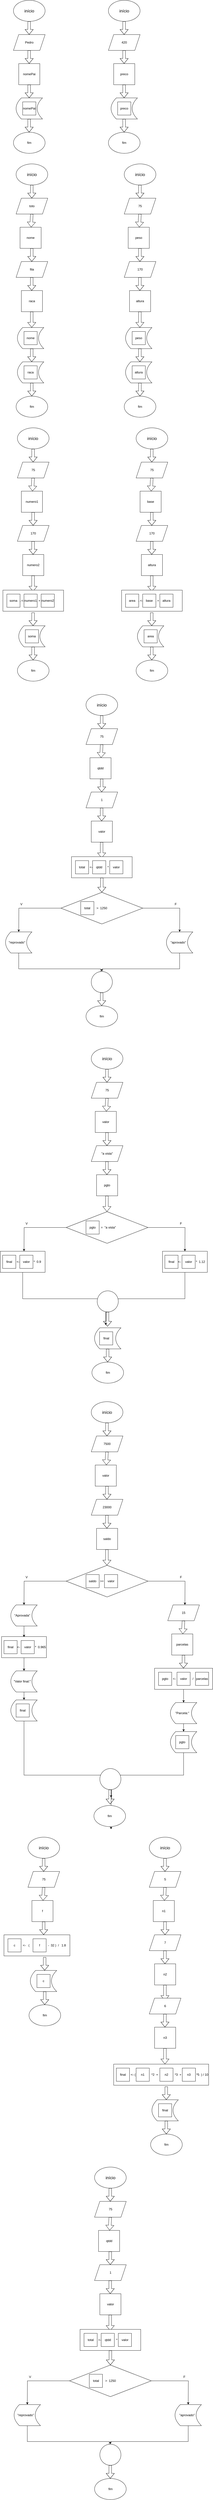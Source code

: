 <mxfile version="24.8.3">
  <diagram name="Page-1" id="OWs0vWbREfOvVOroRO99">
    <mxGraphModel dx="1434" dy="780" grid="1" gridSize="10" guides="1" tooltips="1" connect="1" arrows="1" fold="1" page="1" pageScale="1" pageWidth="850" pageHeight="1100" math="0" shadow="0">
      <root>
        <mxCell id="0" />
        <mxCell id="1" parent="0" />
        <mxCell id="pJJjCT_8jM6wzj25OI1I-142" style="edgeStyle=orthogonalEdgeStyle;rounded=0;orthogonalLoop=1;jettySize=auto;html=1;exitX=0.5;exitY=1;exitDx=0;exitDy=0;" parent="1" source="pJJjCT_8jM6wzj25OI1I-134" edge="1">
          <mxGeometry relative="1" as="geometry">
            <mxPoint x="460" y="6820" as="targetPoint" />
          </mxGeometry>
        </mxCell>
        <mxCell id="pJJjCT_8jM6wzj25OI1I-141" style="edgeStyle=orthogonalEdgeStyle;rounded=0;orthogonalLoop=1;jettySize=auto;html=1;exitX=0.5;exitY=1;exitDx=0;exitDy=0;" parent="1" source="pJJjCT_8jM6wzj25OI1I-113" edge="1">
          <mxGeometry relative="1" as="geometry">
            <mxPoint x="460" y="6940" as="targetPoint" />
          </mxGeometry>
        </mxCell>
        <mxCell id="j0sWOrv8RblTwBq7Di3Q-79" style="edgeStyle=orthogonalEdgeStyle;rounded=0;orthogonalLoop=1;jettySize=auto;html=1;exitX=0.5;exitY=1;exitDx=0;exitDy=0;" parent="1" source="j0sWOrv8RblTwBq7Di3Q-67" edge="1">
          <mxGeometry relative="1" as="geometry">
            <mxPoint x="440" y="5030" as="targetPoint" />
          </mxGeometry>
        </mxCell>
        <mxCell id="HygxTOMGA-l27CwLSRFN-1" value="&lt;font size=&quot;3&quot;&gt;início&lt;/font&gt;" style="ellipse;whiteSpace=wrap;html=1;" parent="1" vertex="1">
          <mxGeometry x="90" y="10" width="120" height="80" as="geometry" />
        </mxCell>
        <mxCell id="HygxTOMGA-l27CwLSRFN-2" value="" style="shape=flexArrow;endArrow=classic;html=1;rounded=0;" parent="1" edge="1">
          <mxGeometry width="50" height="50" relative="1" as="geometry">
            <mxPoint x="149.5" y="90" as="sourcePoint" />
            <mxPoint x="149.5" y="140" as="targetPoint" />
            <Array as="points">
              <mxPoint x="149.5" y="100" />
            </Array>
          </mxGeometry>
        </mxCell>
        <mxCell id="HygxTOMGA-l27CwLSRFN-3" value="Pedro" style="shape=parallelogram;perimeter=parallelogramPerimeter;whiteSpace=wrap;html=1;fixedSize=1;" parent="1" vertex="1">
          <mxGeometry x="90" y="140" width="120" height="60" as="geometry" />
        </mxCell>
        <mxCell id="HygxTOMGA-l27CwLSRFN-4" value="" style="shape=flexArrow;endArrow=classic;html=1;rounded=0;" parent="1" edge="1">
          <mxGeometry width="50" height="50" relative="1" as="geometry">
            <mxPoint x="149.5" y="200" as="sourcePoint" />
            <mxPoint x="149.5" y="250" as="targetPoint" />
            <Array as="points">
              <mxPoint x="149.5" y="210" />
            </Array>
          </mxGeometry>
        </mxCell>
        <mxCell id="HygxTOMGA-l27CwLSRFN-5" value="nomePai" style="whiteSpace=wrap;html=1;aspect=fixed;" parent="1" vertex="1">
          <mxGeometry x="110" y="250" width="80" height="80" as="geometry" />
        </mxCell>
        <mxCell id="HygxTOMGA-l27CwLSRFN-10" value="" style="shape=flexArrow;endArrow=classic;html=1;rounded=0;" parent="1" edge="1">
          <mxGeometry width="50" height="50" relative="1" as="geometry">
            <mxPoint x="149.5" y="330" as="sourcePoint" />
            <mxPoint x="149.5" y="380" as="targetPoint" />
            <Array as="points">
              <mxPoint x="149.5" y="340" />
            </Array>
          </mxGeometry>
        </mxCell>
        <mxCell id="HygxTOMGA-l27CwLSRFN-11" value="" style="shape=dataStorage;whiteSpace=wrap;html=1;fixedSize=1;" parent="1" vertex="1">
          <mxGeometry x="100" y="380" width="100" height="80" as="geometry" />
        </mxCell>
        <mxCell id="HygxTOMGA-l27CwLSRFN-12" value="" style="shape=flexArrow;endArrow=classic;html=1;rounded=0;" parent="1" edge="1">
          <mxGeometry width="50" height="50" relative="1" as="geometry">
            <mxPoint x="149.5" y="460" as="sourcePoint" />
            <mxPoint x="149.5" y="510" as="targetPoint" />
            <Array as="points">
              <mxPoint x="149.5" y="470" />
            </Array>
          </mxGeometry>
        </mxCell>
        <mxCell id="HygxTOMGA-l27CwLSRFN-14" value="fim" style="ellipse;whiteSpace=wrap;html=1;" parent="1" vertex="1">
          <mxGeometry x="90" y="510" width="120" height="80" as="geometry" />
        </mxCell>
        <mxCell id="HygxTOMGA-l27CwLSRFN-15" value="nomePai" style="whiteSpace=wrap;html=1;aspect=fixed;" parent="1" vertex="1">
          <mxGeometry x="125" y="395" width="50" height="50" as="geometry" />
        </mxCell>
        <mxCell id="HygxTOMGA-l27CwLSRFN-16" value="&lt;font size=&quot;3&quot;&gt;início&lt;/font&gt;" style="ellipse;whiteSpace=wrap;html=1;" parent="1" vertex="1">
          <mxGeometry x="450" y="10" width="120" height="80" as="geometry" />
        </mxCell>
        <mxCell id="HygxTOMGA-l27CwLSRFN-17" value="" style="shape=flexArrow;endArrow=classic;html=1;rounded=0;" parent="1" edge="1">
          <mxGeometry width="50" height="50" relative="1" as="geometry">
            <mxPoint x="509.5" y="90" as="sourcePoint" />
            <mxPoint x="509.5" y="140" as="targetPoint" />
            <Array as="points">
              <mxPoint x="509.5" y="100" />
            </Array>
          </mxGeometry>
        </mxCell>
        <mxCell id="HygxTOMGA-l27CwLSRFN-18" value="420" style="shape=parallelogram;perimeter=parallelogramPerimeter;whiteSpace=wrap;html=1;fixedSize=1;" parent="1" vertex="1">
          <mxGeometry x="450" y="140" width="120" height="60" as="geometry" />
        </mxCell>
        <mxCell id="HygxTOMGA-l27CwLSRFN-19" value="" style="shape=flexArrow;endArrow=classic;html=1;rounded=0;" parent="1" edge="1">
          <mxGeometry width="50" height="50" relative="1" as="geometry">
            <mxPoint x="509.5" y="200" as="sourcePoint" />
            <mxPoint x="509.5" y="250" as="targetPoint" />
            <Array as="points">
              <mxPoint x="509.5" y="210" />
            </Array>
          </mxGeometry>
        </mxCell>
        <mxCell id="HygxTOMGA-l27CwLSRFN-20" value="preco" style="whiteSpace=wrap;html=1;aspect=fixed;" parent="1" vertex="1">
          <mxGeometry x="470" y="250" width="80" height="80" as="geometry" />
        </mxCell>
        <mxCell id="HygxTOMGA-l27CwLSRFN-21" value="" style="shape=flexArrow;endArrow=classic;html=1;rounded=0;" parent="1" edge="1">
          <mxGeometry width="50" height="50" relative="1" as="geometry">
            <mxPoint x="509.5" y="330" as="sourcePoint" />
            <mxPoint x="509.5" y="380" as="targetPoint" />
            <Array as="points">
              <mxPoint x="509.5" y="340" />
            </Array>
          </mxGeometry>
        </mxCell>
        <mxCell id="HygxTOMGA-l27CwLSRFN-22" value="" style="shape=dataStorage;whiteSpace=wrap;html=1;fixedSize=1;" parent="1" vertex="1">
          <mxGeometry x="460" y="380" width="100" height="80" as="geometry" />
        </mxCell>
        <mxCell id="HygxTOMGA-l27CwLSRFN-23" value="" style="shape=flexArrow;endArrow=classic;html=1;rounded=0;" parent="1" edge="1">
          <mxGeometry width="50" height="50" relative="1" as="geometry">
            <mxPoint x="509.5" y="460" as="sourcePoint" />
            <mxPoint x="509.5" y="510" as="targetPoint" />
            <Array as="points">
              <mxPoint x="509.5" y="470" />
            </Array>
          </mxGeometry>
        </mxCell>
        <mxCell id="HygxTOMGA-l27CwLSRFN-24" value="fim" style="ellipse;whiteSpace=wrap;html=1;" parent="1" vertex="1">
          <mxGeometry x="450" y="510" width="120" height="80" as="geometry" />
        </mxCell>
        <mxCell id="HygxTOMGA-l27CwLSRFN-25" value="preco" style="whiteSpace=wrap;html=1;aspect=fixed;" parent="1" vertex="1">
          <mxGeometry x="485" y="395" width="50" height="50" as="geometry" />
        </mxCell>
        <mxCell id="HygxTOMGA-l27CwLSRFN-26" value="&lt;font size=&quot;3&quot;&gt;início&lt;/font&gt;" style="ellipse;whiteSpace=wrap;html=1;" parent="1" vertex="1">
          <mxGeometry x="100" y="630" width="120" height="80" as="geometry" />
        </mxCell>
        <mxCell id="HygxTOMGA-l27CwLSRFN-27" value="" style="shape=flexArrow;endArrow=classic;html=1;rounded=0;" parent="1" edge="1">
          <mxGeometry width="50" height="50" relative="1" as="geometry">
            <mxPoint x="159.5" y="710" as="sourcePoint" />
            <mxPoint x="159.5" y="760" as="targetPoint" />
            <Array as="points">
              <mxPoint x="159.5" y="720" />
            </Array>
          </mxGeometry>
        </mxCell>
        <mxCell id="HygxTOMGA-l27CwLSRFN-28" value="toto" style="shape=parallelogram;perimeter=parallelogramPerimeter;whiteSpace=wrap;html=1;fixedSize=1;" parent="1" vertex="1">
          <mxGeometry x="100" y="760" width="120" height="60" as="geometry" />
        </mxCell>
        <mxCell id="HygxTOMGA-l27CwLSRFN-30" value="raca" style="whiteSpace=wrap;html=1;aspect=fixed;" parent="1" vertex="1">
          <mxGeometry x="120" y="1110" width="80" height="80" as="geometry" />
        </mxCell>
        <mxCell id="HygxTOMGA-l27CwLSRFN-31" value="" style="shape=flexArrow;endArrow=classic;html=1;rounded=0;" parent="1" edge="1">
          <mxGeometry width="50" height="50" relative="1" as="geometry">
            <mxPoint x="159.5" y="950" as="sourcePoint" />
            <mxPoint x="159.5" y="1000" as="targetPoint" />
            <Array as="points">
              <mxPoint x="159.5" y="960" />
            </Array>
          </mxGeometry>
        </mxCell>
        <mxCell id="HygxTOMGA-l27CwLSRFN-32" value="" style="shape=dataStorage;whiteSpace=wrap;html=1;fixedSize=1;" parent="1" vertex="1">
          <mxGeometry x="105" y="1380" width="100" height="80" as="geometry" />
        </mxCell>
        <mxCell id="HygxTOMGA-l27CwLSRFN-33" value="" style="shape=flexArrow;endArrow=classic;html=1;rounded=0;" parent="1" edge="1">
          <mxGeometry width="50" height="50" relative="1" as="geometry">
            <mxPoint x="159.5" y="1460" as="sourcePoint" />
            <mxPoint x="159.5" y="1510" as="targetPoint" />
            <Array as="points">
              <mxPoint x="159.5" y="1470" />
            </Array>
          </mxGeometry>
        </mxCell>
        <mxCell id="HygxTOMGA-l27CwLSRFN-34" value="fim" style="ellipse;whiteSpace=wrap;html=1;" parent="1" vertex="1">
          <mxGeometry x="100" y="1510" width="120" height="80" as="geometry" />
        </mxCell>
        <mxCell id="HygxTOMGA-l27CwLSRFN-35" value="raca" style="whiteSpace=wrap;html=1;aspect=fixed;" parent="1" vertex="1">
          <mxGeometry x="130" y="1395" width="50" height="50" as="geometry" />
        </mxCell>
        <mxCell id="HygxTOMGA-l27CwLSRFN-36" value="fila" style="shape=parallelogram;perimeter=parallelogramPerimeter;whiteSpace=wrap;html=1;fixedSize=1;" parent="1" vertex="1">
          <mxGeometry x="100" y="1000" width="120" height="60" as="geometry" />
        </mxCell>
        <mxCell id="HygxTOMGA-l27CwLSRFN-37" value="" style="shape=flexArrow;endArrow=classic;html=1;rounded=0;" parent="1" edge="1">
          <mxGeometry width="50" height="50" relative="1" as="geometry">
            <mxPoint x="159.33" y="1060" as="sourcePoint" />
            <mxPoint x="159.33" y="1110" as="targetPoint" />
            <Array as="points">
              <mxPoint x="159.33" y="1070" />
            </Array>
          </mxGeometry>
        </mxCell>
        <mxCell id="HygxTOMGA-l27CwLSRFN-39" value="" style="shape=flexArrow;endArrow=classic;html=1;rounded=0;" parent="1" edge="1">
          <mxGeometry width="50" height="50" relative="1" as="geometry">
            <mxPoint x="159.33" y="1330" as="sourcePoint" />
            <mxPoint x="159.33" y="1380" as="targetPoint" />
            <Array as="points">
              <mxPoint x="159.33" y="1340" />
            </Array>
          </mxGeometry>
        </mxCell>
        <mxCell id="HygxTOMGA-l27CwLSRFN-40" value="" style="shape=dataStorage;whiteSpace=wrap;html=1;fixedSize=1;" parent="1" vertex="1">
          <mxGeometry x="105" y="1250" width="100" height="80" as="geometry" />
        </mxCell>
        <mxCell id="HygxTOMGA-l27CwLSRFN-41" value="nome" style="whiteSpace=wrap;html=1;aspect=fixed;" parent="1" vertex="1">
          <mxGeometry x="130" y="1265" width="50" height="50" as="geometry" />
        </mxCell>
        <mxCell id="HygxTOMGA-l27CwLSRFN-42" value="" style="shape=flexArrow;endArrow=classic;html=1;rounded=0;" parent="1" target="HygxTOMGA-l27CwLSRFN-38" edge="1">
          <mxGeometry width="50" height="50" relative="1" as="geometry">
            <mxPoint x="159.5" y="820" as="sourcePoint" />
            <mxPoint x="159.5" y="870" as="targetPoint" />
            <Array as="points" />
          </mxGeometry>
        </mxCell>
        <mxCell id="HygxTOMGA-l27CwLSRFN-38" value="nome" style="whiteSpace=wrap;html=1;aspect=fixed;" parent="1" vertex="1">
          <mxGeometry x="115" y="870" width="80" height="80" as="geometry" />
        </mxCell>
        <mxCell id="HygxTOMGA-l27CwLSRFN-44" value="" style="shape=flexArrow;endArrow=classic;html=1;rounded=0;" parent="1" edge="1">
          <mxGeometry width="50" height="50" relative="1" as="geometry">
            <mxPoint x="159.33" y="1190" as="sourcePoint" />
            <mxPoint x="159.33" y="1250" as="targetPoint" />
          </mxGeometry>
        </mxCell>
        <mxCell id="HygxTOMGA-l27CwLSRFN-45" value="&lt;font size=&quot;3&quot;&gt;início&lt;/font&gt;" style="ellipse;whiteSpace=wrap;html=1;" parent="1" vertex="1">
          <mxGeometry x="510" y="630" width="120" height="80" as="geometry" />
        </mxCell>
        <mxCell id="HygxTOMGA-l27CwLSRFN-46" value="" style="shape=flexArrow;endArrow=classic;html=1;rounded=0;" parent="1" edge="1">
          <mxGeometry width="50" height="50" relative="1" as="geometry">
            <mxPoint x="569.5" y="710" as="sourcePoint" />
            <mxPoint x="569.5" y="760" as="targetPoint" />
            <Array as="points">
              <mxPoint x="569.5" y="720" />
            </Array>
          </mxGeometry>
        </mxCell>
        <mxCell id="HygxTOMGA-l27CwLSRFN-47" value="75" style="shape=parallelogram;perimeter=parallelogramPerimeter;whiteSpace=wrap;html=1;fixedSize=1;" parent="1" vertex="1">
          <mxGeometry x="510" y="760" width="120" height="60" as="geometry" />
        </mxCell>
        <mxCell id="HygxTOMGA-l27CwLSRFN-48" value="altura" style="whiteSpace=wrap;html=1;aspect=fixed;" parent="1" vertex="1">
          <mxGeometry x="530" y="1110" width="80" height="80" as="geometry" />
        </mxCell>
        <mxCell id="HygxTOMGA-l27CwLSRFN-49" value="" style="shape=flexArrow;endArrow=classic;html=1;rounded=0;" parent="1" edge="1">
          <mxGeometry width="50" height="50" relative="1" as="geometry">
            <mxPoint x="569.5" y="950" as="sourcePoint" />
            <mxPoint x="569.5" y="1000" as="targetPoint" />
            <Array as="points">
              <mxPoint x="569.5" y="960" />
            </Array>
          </mxGeometry>
        </mxCell>
        <mxCell id="HygxTOMGA-l27CwLSRFN-50" value="" style="shape=dataStorage;whiteSpace=wrap;html=1;fixedSize=1;" parent="1" vertex="1">
          <mxGeometry x="515" y="1380" width="100" height="80" as="geometry" />
        </mxCell>
        <mxCell id="HygxTOMGA-l27CwLSRFN-51" value="" style="shape=flexArrow;endArrow=classic;html=1;rounded=0;" parent="1" edge="1">
          <mxGeometry width="50" height="50" relative="1" as="geometry">
            <mxPoint x="569.5" y="1460" as="sourcePoint" />
            <mxPoint x="569.5" y="1510" as="targetPoint" />
            <Array as="points">
              <mxPoint x="569.5" y="1470" />
            </Array>
          </mxGeometry>
        </mxCell>
        <mxCell id="HygxTOMGA-l27CwLSRFN-52" value="fim" style="ellipse;whiteSpace=wrap;html=1;" parent="1" vertex="1">
          <mxGeometry x="510" y="1510" width="120" height="80" as="geometry" />
        </mxCell>
        <mxCell id="HygxTOMGA-l27CwLSRFN-53" value="altura" style="whiteSpace=wrap;html=1;aspect=fixed;" parent="1" vertex="1">
          <mxGeometry x="540" y="1395" width="50" height="50" as="geometry" />
        </mxCell>
        <mxCell id="HygxTOMGA-l27CwLSRFN-54" value="170" style="shape=parallelogram;perimeter=parallelogramPerimeter;whiteSpace=wrap;html=1;fixedSize=1;" parent="1" vertex="1">
          <mxGeometry x="510" y="1000" width="120" height="60" as="geometry" />
        </mxCell>
        <mxCell id="HygxTOMGA-l27CwLSRFN-55" value="" style="shape=flexArrow;endArrow=classic;html=1;rounded=0;" parent="1" edge="1">
          <mxGeometry width="50" height="50" relative="1" as="geometry">
            <mxPoint x="569.33" y="1060" as="sourcePoint" />
            <mxPoint x="569.33" y="1110" as="targetPoint" />
            <Array as="points">
              <mxPoint x="569.33" y="1070" />
            </Array>
          </mxGeometry>
        </mxCell>
        <mxCell id="HygxTOMGA-l27CwLSRFN-56" value="" style="shape=flexArrow;endArrow=classic;html=1;rounded=0;" parent="1" edge="1">
          <mxGeometry width="50" height="50" relative="1" as="geometry">
            <mxPoint x="569.33" y="1330" as="sourcePoint" />
            <mxPoint x="569.33" y="1380" as="targetPoint" />
            <Array as="points">
              <mxPoint x="569.33" y="1340" />
            </Array>
          </mxGeometry>
        </mxCell>
        <mxCell id="HygxTOMGA-l27CwLSRFN-57" value="" style="shape=dataStorage;whiteSpace=wrap;html=1;fixedSize=1;" parent="1" vertex="1">
          <mxGeometry x="515" y="1250" width="100" height="80" as="geometry" />
        </mxCell>
        <mxCell id="HygxTOMGA-l27CwLSRFN-58" value="peso" style="whiteSpace=wrap;html=1;aspect=fixed;" parent="1" vertex="1">
          <mxGeometry x="540" y="1265" width="50" height="50" as="geometry" />
        </mxCell>
        <mxCell id="HygxTOMGA-l27CwLSRFN-59" value="" style="shape=flexArrow;endArrow=classic;html=1;rounded=0;" parent="1" target="HygxTOMGA-l27CwLSRFN-60" edge="1">
          <mxGeometry width="50" height="50" relative="1" as="geometry">
            <mxPoint x="569.5" y="820" as="sourcePoint" />
            <mxPoint x="569.5" y="870" as="targetPoint" />
            <Array as="points" />
          </mxGeometry>
        </mxCell>
        <mxCell id="HygxTOMGA-l27CwLSRFN-60" value="peso" style="whiteSpace=wrap;html=1;aspect=fixed;" parent="1" vertex="1">
          <mxGeometry x="525" y="870" width="80" height="80" as="geometry" />
        </mxCell>
        <mxCell id="HygxTOMGA-l27CwLSRFN-61" value="" style="shape=flexArrow;endArrow=classic;html=1;rounded=0;" parent="1" edge="1">
          <mxGeometry width="50" height="50" relative="1" as="geometry">
            <mxPoint x="569.33" y="1190" as="sourcePoint" />
            <mxPoint x="569.33" y="1250" as="targetPoint" />
          </mxGeometry>
        </mxCell>
        <mxCell id="HygxTOMGA-l27CwLSRFN-62" value="&lt;font size=&quot;3&quot;&gt;início&lt;/font&gt;" style="ellipse;whiteSpace=wrap;html=1;" parent="1" vertex="1">
          <mxGeometry x="105" y="1630" width="120" height="80" as="geometry" />
        </mxCell>
        <mxCell id="HygxTOMGA-l27CwLSRFN-63" value="" style="shape=flexArrow;endArrow=classic;html=1;rounded=0;" parent="1" edge="1">
          <mxGeometry width="50" height="50" relative="1" as="geometry">
            <mxPoint x="164.5" y="1710" as="sourcePoint" />
            <mxPoint x="164.5" y="1760" as="targetPoint" />
            <Array as="points">
              <mxPoint x="164.5" y="1720" />
            </Array>
          </mxGeometry>
        </mxCell>
        <mxCell id="HygxTOMGA-l27CwLSRFN-64" value="75" style="shape=parallelogram;perimeter=parallelogramPerimeter;whiteSpace=wrap;html=1;fixedSize=1;" parent="1" vertex="1">
          <mxGeometry x="105" y="1760" width="120" height="60" as="geometry" />
        </mxCell>
        <mxCell id="HygxTOMGA-l27CwLSRFN-65" value="numero2" style="whiteSpace=wrap;html=1;aspect=fixed;" parent="1" vertex="1">
          <mxGeometry x="125" y="2110" width="80" height="80" as="geometry" />
        </mxCell>
        <mxCell id="HygxTOMGA-l27CwLSRFN-66" value="" style="shape=flexArrow;endArrow=classic;html=1;rounded=0;" parent="1" edge="1">
          <mxGeometry width="50" height="50" relative="1" as="geometry">
            <mxPoint x="164.5" y="1950" as="sourcePoint" />
            <mxPoint x="164.5" y="2000" as="targetPoint" />
            <Array as="points">
              <mxPoint x="164.5" y="1960" />
            </Array>
          </mxGeometry>
        </mxCell>
        <mxCell id="HygxTOMGA-l27CwLSRFN-67" value="" style="shape=dataStorage;whiteSpace=wrap;html=1;fixedSize=1;" parent="1" vertex="1">
          <mxGeometry x="110" y="2380" width="100" height="80" as="geometry" />
        </mxCell>
        <mxCell id="HygxTOMGA-l27CwLSRFN-68" value="" style="shape=flexArrow;endArrow=classic;html=1;rounded=0;" parent="1" edge="1">
          <mxGeometry width="50" height="50" relative="1" as="geometry">
            <mxPoint x="164.5" y="2460" as="sourcePoint" />
            <mxPoint x="164.5" y="2510" as="targetPoint" />
            <Array as="points">
              <mxPoint x="164.5" y="2470" />
            </Array>
          </mxGeometry>
        </mxCell>
        <mxCell id="HygxTOMGA-l27CwLSRFN-69" value="fim" style="ellipse;whiteSpace=wrap;html=1;" parent="1" vertex="1">
          <mxGeometry x="105" y="2510" width="120" height="80" as="geometry" />
        </mxCell>
        <mxCell id="HygxTOMGA-l27CwLSRFN-70" value="soma" style="whiteSpace=wrap;html=1;aspect=fixed;" parent="1" vertex="1">
          <mxGeometry x="135" y="2395" width="50" height="50" as="geometry" />
        </mxCell>
        <mxCell id="HygxTOMGA-l27CwLSRFN-71" value="170" style="shape=parallelogram;perimeter=parallelogramPerimeter;whiteSpace=wrap;html=1;fixedSize=1;" parent="1" vertex="1">
          <mxGeometry x="105" y="2000" width="120" height="60" as="geometry" />
        </mxCell>
        <mxCell id="HygxTOMGA-l27CwLSRFN-72" value="" style="shape=flexArrow;endArrow=classic;html=1;rounded=0;" parent="1" edge="1">
          <mxGeometry width="50" height="50" relative="1" as="geometry">
            <mxPoint x="164.33" y="2060" as="sourcePoint" />
            <mxPoint x="164.33" y="2110" as="targetPoint" />
            <Array as="points">
              <mxPoint x="164.33" y="2070" />
            </Array>
          </mxGeometry>
        </mxCell>
        <mxCell id="HygxTOMGA-l27CwLSRFN-73" value="" style="shape=flexArrow;endArrow=classic;html=1;rounded=0;" parent="1" edge="1">
          <mxGeometry width="50" height="50" relative="1" as="geometry">
            <mxPoint x="164.33" y="2330" as="sourcePoint" />
            <mxPoint x="164.33" y="2380" as="targetPoint" />
            <Array as="points">
              <mxPoint x="164.33" y="2340" />
            </Array>
          </mxGeometry>
        </mxCell>
        <mxCell id="HygxTOMGA-l27CwLSRFN-76" value="" style="shape=flexArrow;endArrow=classic;html=1;rounded=0;" parent="1" target="HygxTOMGA-l27CwLSRFN-77" edge="1">
          <mxGeometry width="50" height="50" relative="1" as="geometry">
            <mxPoint x="164.5" y="1820" as="sourcePoint" />
            <mxPoint x="164.5" y="1870" as="targetPoint" />
            <Array as="points" />
          </mxGeometry>
        </mxCell>
        <mxCell id="HygxTOMGA-l27CwLSRFN-77" value="numero1" style="whiteSpace=wrap;html=1;aspect=fixed;" parent="1" vertex="1">
          <mxGeometry x="120" y="1870" width="80" height="80" as="geometry" />
        </mxCell>
        <mxCell id="HygxTOMGA-l27CwLSRFN-78" value="" style="shape=flexArrow;endArrow=classic;html=1;rounded=0;" parent="1" edge="1">
          <mxGeometry width="50" height="50" relative="1" as="geometry">
            <mxPoint x="164.33" y="2190" as="sourcePoint" />
            <mxPoint x="164.33" y="2250" as="targetPoint" />
          </mxGeometry>
        </mxCell>
        <mxCell id="HygxTOMGA-l27CwLSRFN-79" value="soma &amp;lt;- numero1 + numero2" style="rounded=0;whiteSpace=wrap;html=1;" parent="1" vertex="1">
          <mxGeometry x="50" y="2245" width="230" height="80" as="geometry" />
        </mxCell>
        <mxCell id="HygxTOMGA-l27CwLSRFN-80" value="soma" style="whiteSpace=wrap;html=1;aspect=fixed;" parent="1" vertex="1">
          <mxGeometry x="65" y="2260" width="50" height="50" as="geometry" />
        </mxCell>
        <mxCell id="HygxTOMGA-l27CwLSRFN-81" value="numero1" style="whiteSpace=wrap;html=1;aspect=fixed;" parent="1" vertex="1">
          <mxGeometry x="130" y="2260" width="50" height="50" as="geometry" />
        </mxCell>
        <mxCell id="HygxTOMGA-l27CwLSRFN-82" value="numero2" style="whiteSpace=wrap;html=1;aspect=fixed;" parent="1" vertex="1">
          <mxGeometry x="195" y="2260" width="50" height="50" as="geometry" />
        </mxCell>
        <mxCell id="HygxTOMGA-l27CwLSRFN-83" value="&lt;font size=&quot;3&quot;&gt;início&lt;/font&gt;" style="ellipse;whiteSpace=wrap;html=1;" parent="1" vertex="1">
          <mxGeometry x="555" y="1630" width="120" height="80" as="geometry" />
        </mxCell>
        <mxCell id="HygxTOMGA-l27CwLSRFN-84" value="" style="shape=flexArrow;endArrow=classic;html=1;rounded=0;" parent="1" edge="1">
          <mxGeometry width="50" height="50" relative="1" as="geometry">
            <mxPoint x="614.5" y="1710" as="sourcePoint" />
            <mxPoint x="614.5" y="1760" as="targetPoint" />
            <Array as="points">
              <mxPoint x="614.5" y="1720" />
            </Array>
          </mxGeometry>
        </mxCell>
        <mxCell id="HygxTOMGA-l27CwLSRFN-85" value="75" style="shape=parallelogram;perimeter=parallelogramPerimeter;whiteSpace=wrap;html=1;fixedSize=1;" parent="1" vertex="1">
          <mxGeometry x="555" y="1760" width="120" height="60" as="geometry" />
        </mxCell>
        <mxCell id="HygxTOMGA-l27CwLSRFN-86" value="altura" style="whiteSpace=wrap;html=1;aspect=fixed;" parent="1" vertex="1">
          <mxGeometry x="575" y="2110" width="80" height="80" as="geometry" />
        </mxCell>
        <mxCell id="HygxTOMGA-l27CwLSRFN-87" value="" style="shape=flexArrow;endArrow=classic;html=1;rounded=0;" parent="1" edge="1">
          <mxGeometry width="50" height="50" relative="1" as="geometry">
            <mxPoint x="614.5" y="1950" as="sourcePoint" />
            <mxPoint x="614.5" y="2000" as="targetPoint" />
            <Array as="points">
              <mxPoint x="614.5" y="1960" />
            </Array>
          </mxGeometry>
        </mxCell>
        <mxCell id="HygxTOMGA-l27CwLSRFN-88" value="" style="shape=dataStorage;whiteSpace=wrap;html=1;fixedSize=1;" parent="1" vertex="1">
          <mxGeometry x="560" y="2380" width="100" height="80" as="geometry" />
        </mxCell>
        <mxCell id="HygxTOMGA-l27CwLSRFN-89" value="" style="shape=flexArrow;endArrow=classic;html=1;rounded=0;" parent="1" edge="1">
          <mxGeometry width="50" height="50" relative="1" as="geometry">
            <mxPoint x="614.5" y="2460" as="sourcePoint" />
            <mxPoint x="614.5" y="2510" as="targetPoint" />
            <Array as="points">
              <mxPoint x="614.5" y="2470" />
            </Array>
          </mxGeometry>
        </mxCell>
        <mxCell id="HygxTOMGA-l27CwLSRFN-90" value="fim" style="ellipse;whiteSpace=wrap;html=1;" parent="1" vertex="1">
          <mxGeometry x="555" y="2510" width="120" height="80" as="geometry" />
        </mxCell>
        <mxCell id="HygxTOMGA-l27CwLSRFN-91" value="area" style="whiteSpace=wrap;html=1;aspect=fixed;" parent="1" vertex="1">
          <mxGeometry x="585" y="2395" width="50" height="50" as="geometry" />
        </mxCell>
        <mxCell id="HygxTOMGA-l27CwLSRFN-92" value="170" style="shape=parallelogram;perimeter=parallelogramPerimeter;whiteSpace=wrap;html=1;fixedSize=1;" parent="1" vertex="1">
          <mxGeometry x="555" y="2000" width="120" height="60" as="geometry" />
        </mxCell>
        <mxCell id="HygxTOMGA-l27CwLSRFN-93" value="" style="shape=flexArrow;endArrow=classic;html=1;rounded=0;" parent="1" edge="1">
          <mxGeometry width="50" height="50" relative="1" as="geometry">
            <mxPoint x="614.33" y="2060" as="sourcePoint" />
            <mxPoint x="614.33" y="2110" as="targetPoint" />
            <Array as="points">
              <mxPoint x="614.33" y="2070" />
            </Array>
          </mxGeometry>
        </mxCell>
        <mxCell id="HygxTOMGA-l27CwLSRFN-94" value="" style="shape=flexArrow;endArrow=classic;html=1;rounded=0;" parent="1" edge="1">
          <mxGeometry width="50" height="50" relative="1" as="geometry">
            <mxPoint x="614.33" y="2330" as="sourcePoint" />
            <mxPoint x="614.33" y="2380" as="targetPoint" />
            <Array as="points">
              <mxPoint x="614.33" y="2340" />
            </Array>
          </mxGeometry>
        </mxCell>
        <mxCell id="HygxTOMGA-l27CwLSRFN-95" value="" style="shape=flexArrow;endArrow=classic;html=1;rounded=0;" parent="1" target="HygxTOMGA-l27CwLSRFN-96" edge="1">
          <mxGeometry width="50" height="50" relative="1" as="geometry">
            <mxPoint x="614.5" y="1820" as="sourcePoint" />
            <mxPoint x="614.5" y="1870" as="targetPoint" />
            <Array as="points" />
          </mxGeometry>
        </mxCell>
        <mxCell id="HygxTOMGA-l27CwLSRFN-96" value="base" style="whiteSpace=wrap;html=1;aspect=fixed;" parent="1" vertex="1">
          <mxGeometry x="570" y="1870" width="80" height="80" as="geometry" />
        </mxCell>
        <mxCell id="HygxTOMGA-l27CwLSRFN-97" value="" style="shape=flexArrow;endArrow=classic;html=1;rounded=0;" parent="1" edge="1">
          <mxGeometry width="50" height="50" relative="1" as="geometry">
            <mxPoint x="614.33" y="2190" as="sourcePoint" />
            <mxPoint x="614.33" y="2250" as="targetPoint" />
          </mxGeometry>
        </mxCell>
        <mxCell id="HygxTOMGA-l27CwLSRFN-98" value="soma &amp;lt;- numero1 + numero2" style="rounded=0;whiteSpace=wrap;html=1;" parent="1" vertex="1">
          <mxGeometry x="500" y="2245" width="230" height="80" as="geometry" />
        </mxCell>
        <mxCell id="HygxTOMGA-l27CwLSRFN-99" value="area" style="whiteSpace=wrap;html=1;aspect=fixed;" parent="1" vertex="1">
          <mxGeometry x="515" y="2260" width="50" height="50" as="geometry" />
        </mxCell>
        <mxCell id="HygxTOMGA-l27CwLSRFN-100" value="base" style="whiteSpace=wrap;html=1;aspect=fixed;" parent="1" vertex="1">
          <mxGeometry x="580" y="2260" width="50" height="50" as="geometry" />
        </mxCell>
        <mxCell id="HygxTOMGA-l27CwLSRFN-101" value="altura" style="whiteSpace=wrap;html=1;aspect=fixed;" parent="1" vertex="1">
          <mxGeometry x="645" y="2260" width="50" height="50" as="geometry" />
        </mxCell>
        <mxCell id="j0sWOrv8RblTwBq7Di3Q-1" value="&lt;font size=&quot;3&quot;&gt;início&lt;/font&gt;" style="ellipse;whiteSpace=wrap;html=1;" parent="1" vertex="1">
          <mxGeometry x="365" y="2640" width="120" height="80" as="geometry" />
        </mxCell>
        <mxCell id="j0sWOrv8RblTwBq7Di3Q-2" value="" style="shape=flexArrow;endArrow=classic;html=1;rounded=0;" parent="1" edge="1">
          <mxGeometry width="50" height="50" relative="1" as="geometry">
            <mxPoint x="424.5" y="2720" as="sourcePoint" />
            <mxPoint x="424.5" y="2770" as="targetPoint" />
            <Array as="points">
              <mxPoint x="424.5" y="2730" />
            </Array>
          </mxGeometry>
        </mxCell>
        <mxCell id="j0sWOrv8RblTwBq7Di3Q-3" value="75" style="shape=parallelogram;perimeter=parallelogramPerimeter;whiteSpace=wrap;html=1;fixedSize=1;" parent="1" vertex="1">
          <mxGeometry x="365" y="2770" width="120" height="60" as="geometry" />
        </mxCell>
        <mxCell id="j0sWOrv8RblTwBq7Di3Q-4" value="valor" style="whiteSpace=wrap;html=1;aspect=fixed;" parent="1" vertex="1">
          <mxGeometry x="385" y="3120" width="80" height="80" as="geometry" />
        </mxCell>
        <mxCell id="j0sWOrv8RblTwBq7Di3Q-5" value="" style="shape=flexArrow;endArrow=classic;html=1;rounded=0;" parent="1" edge="1">
          <mxGeometry width="50" height="50" relative="1" as="geometry">
            <mxPoint x="424.5" y="2960" as="sourcePoint" />
            <mxPoint x="424.5" y="3010" as="targetPoint" />
            <Array as="points">
              <mxPoint x="424.5" y="2970" />
            </Array>
          </mxGeometry>
        </mxCell>
        <mxCell id="j0sWOrv8RblTwBq7Di3Q-31" style="edgeStyle=orthogonalEdgeStyle;rounded=0;orthogonalLoop=1;jettySize=auto;html=1;exitX=0.5;exitY=1;exitDx=0;exitDy=0;" parent="1" source="j0sWOrv8RblTwBq7Di3Q-6" edge="1">
          <mxGeometry relative="1" as="geometry">
            <mxPoint x="420" y="3740" as="targetPoint" />
          </mxGeometry>
        </mxCell>
        <mxCell id="j0sWOrv8RblTwBq7Di3Q-6" value="&quot;reprovado&quot;&amp;nbsp; &amp;nbsp;&amp;nbsp;&lt;span style=&quot;color: rgba(0, 0, 0, 0); font-family: monospace; font-size: 0px; text-align: start; text-wrap: nowrap;&quot;&gt;%3CmxGraphModel%3E%3Croot%3E%3CmxCell%20id%3D%220%22%2F%3E%3CmxCell%20id%3D%221%22%20parent%3D%220%22%2F%3E%3CmxCell%20id%3D%222%22%20value%3D%22%22%20style%3D%22shape%3DflexArrow%3BendArrow%3Dclassic%3Bhtml%3D1%3Brounded%3D0%3B%22%20edge%3D%221%22%20parent%3D%221%22%3E%3CmxGeometry%20width%3D%2250%22%20height%3D%2250%22%20relative%3D%221%22%20as%3D%22geometry%22%3E%3CmxPoint%20x%3D%22424.33%22%20y%3D%223740%22%20as%3D%22sourcePoint%22%2F%3E%3CmxPoint%20x%3D%22424.33%22%20y%3D%223790%22%20as%3D%22targetPoint%22%2F%3E%3CArray%20as%3D%22points%22%3E%3CmxPoint%20x%3D%22424.33%22%20y%3D%223750%22%2F%3E%3C%2FArray%3E%3C%2FmxGeometry%3E%3C%2FmxCell%3E%3C%2Froot%3E%3C%2FmxGraphModel%3E&lt;/span&gt;" style="shape=dataStorage;whiteSpace=wrap;html=1;fixedSize=1;" parent="1" vertex="1">
          <mxGeometry x="60" y="3540" width="100" height="80" as="geometry" />
        </mxCell>
        <mxCell id="j0sWOrv8RblTwBq7Di3Q-7" value="" style="shape=flexArrow;endArrow=classic;html=1;rounded=0;" parent="1" edge="1">
          <mxGeometry width="50" height="50" relative="1" as="geometry">
            <mxPoint x="424.5" y="3770" as="sourcePoint" />
            <mxPoint x="424.5" y="3820" as="targetPoint" />
            <Array as="points">
              <mxPoint x="424.5" y="3780" />
            </Array>
          </mxGeometry>
        </mxCell>
        <mxCell id="j0sWOrv8RblTwBq7Di3Q-8" value="fim" style="ellipse;whiteSpace=wrap;html=1;" parent="1" vertex="1">
          <mxGeometry x="365" y="3820" width="120" height="80" as="geometry" />
        </mxCell>
        <mxCell id="j0sWOrv8RblTwBq7Di3Q-10" value="1" style="shape=parallelogram;perimeter=parallelogramPerimeter;whiteSpace=wrap;html=1;fixedSize=1;" parent="1" vertex="1">
          <mxGeometry x="365" y="3010" width="120" height="60" as="geometry" />
        </mxCell>
        <mxCell id="j0sWOrv8RblTwBq7Di3Q-11" value="" style="shape=flexArrow;endArrow=classic;html=1;rounded=0;" parent="1" edge="1">
          <mxGeometry width="50" height="50" relative="1" as="geometry">
            <mxPoint x="424.33" y="3070" as="sourcePoint" />
            <mxPoint x="424.33" y="3120" as="targetPoint" />
            <Array as="points">
              <mxPoint x="424.33" y="3080" />
            </Array>
          </mxGeometry>
        </mxCell>
        <mxCell id="j0sWOrv8RblTwBq7Di3Q-13" value="" style="shape=flexArrow;endArrow=classic;html=1;rounded=0;" parent="1" target="j0sWOrv8RblTwBq7Di3Q-14" edge="1">
          <mxGeometry width="50" height="50" relative="1" as="geometry">
            <mxPoint x="424.5" y="2830" as="sourcePoint" />
            <mxPoint x="424.5" y="2880" as="targetPoint" />
            <Array as="points" />
          </mxGeometry>
        </mxCell>
        <mxCell id="j0sWOrv8RblTwBq7Di3Q-14" value="qtdd" style="whiteSpace=wrap;html=1;aspect=fixed;" parent="1" vertex="1">
          <mxGeometry x="380" y="2880" width="80" height="80" as="geometry" />
        </mxCell>
        <mxCell id="j0sWOrv8RblTwBq7Di3Q-15" value="" style="shape=flexArrow;endArrow=classic;html=1;rounded=0;" parent="1" edge="1">
          <mxGeometry width="50" height="50" relative="1" as="geometry">
            <mxPoint x="424.33" y="3200" as="sourcePoint" />
            <mxPoint x="424.33" y="3260" as="targetPoint" />
          </mxGeometry>
        </mxCell>
        <mxCell id="j0sWOrv8RblTwBq7Di3Q-16" value="&amp;lt;-&amp;nbsp; &amp;nbsp; &amp;nbsp; &amp;nbsp; &amp;nbsp; &amp;nbsp; &amp;nbsp; &amp;nbsp; &amp;nbsp;*&amp;nbsp; &amp;nbsp; &amp;nbsp;&amp;nbsp;" style="rounded=0;whiteSpace=wrap;html=1;" parent="1" vertex="1">
          <mxGeometry x="310" y="3255" width="230" height="80" as="geometry" />
        </mxCell>
        <mxCell id="j0sWOrv8RblTwBq7Di3Q-17" value="total" style="whiteSpace=wrap;html=1;aspect=fixed;" parent="1" vertex="1">
          <mxGeometry x="325" y="3270" width="50" height="50" as="geometry" />
        </mxCell>
        <mxCell id="j0sWOrv8RblTwBq7Di3Q-18" value="qtdd" style="whiteSpace=wrap;html=1;aspect=fixed;" parent="1" vertex="1">
          <mxGeometry x="390" y="3270" width="50" height="50" as="geometry" />
        </mxCell>
        <mxCell id="j0sWOrv8RblTwBq7Di3Q-19" value="valor" style="whiteSpace=wrap;html=1;aspect=fixed;" parent="1" vertex="1">
          <mxGeometry x="455" y="3270" width="50" height="50" as="geometry" />
        </mxCell>
        <mxCell id="j0sWOrv8RblTwBq7Di3Q-20" value="" style="shape=flexArrow;endArrow=classic;html=1;rounded=0;" parent="1" target="j0sWOrv8RblTwBq7Di3Q-21" edge="1">
          <mxGeometry width="50" height="50" relative="1" as="geometry">
            <mxPoint x="425.0" y="3335" as="sourcePoint" />
            <mxPoint x="425.0" y="3385" as="targetPoint" />
            <Array as="points">
              <mxPoint x="425.0" y="3345" />
            </Array>
          </mxGeometry>
        </mxCell>
        <mxCell id="j0sWOrv8RblTwBq7Di3Q-25" style="edgeStyle=orthogonalEdgeStyle;rounded=0;orthogonalLoop=1;jettySize=auto;html=1;exitX=0;exitY=0.5;exitDx=0;exitDy=0;" parent="1" source="j0sWOrv8RblTwBq7Di3Q-21" edge="1">
          <mxGeometry relative="1" as="geometry">
            <mxPoint x="110" y="3540" as="targetPoint" />
          </mxGeometry>
        </mxCell>
        <mxCell id="j0sWOrv8RblTwBq7Di3Q-26" style="edgeStyle=orthogonalEdgeStyle;rounded=0;orthogonalLoop=1;jettySize=auto;html=1;exitX=1;exitY=0.5;exitDx=0;exitDy=0;" parent="1" source="j0sWOrv8RblTwBq7Di3Q-21" edge="1">
          <mxGeometry relative="1" as="geometry">
            <mxPoint x="720" y="3540" as="targetPoint" />
          </mxGeometry>
        </mxCell>
        <mxCell id="j0sWOrv8RblTwBq7Di3Q-21" value="&amp;gt;&amp;nbsp; 1250" style="rhombus;whiteSpace=wrap;html=1;" parent="1" vertex="1">
          <mxGeometry x="270" y="3390" width="310" height="120" as="geometry" />
        </mxCell>
        <mxCell id="j0sWOrv8RblTwBq7Di3Q-22" value="total" style="whiteSpace=wrap;html=1;aspect=fixed;" parent="1" vertex="1">
          <mxGeometry x="345" y="3425" width="50" height="50" as="geometry" />
        </mxCell>
        <mxCell id="j0sWOrv8RblTwBq7Di3Q-32" style="edgeStyle=orthogonalEdgeStyle;rounded=0;orthogonalLoop=1;jettySize=auto;html=1;exitX=0.5;exitY=1;exitDx=0;exitDy=0;" parent="1" source="j0sWOrv8RblTwBq7Di3Q-35" edge="1">
          <mxGeometry relative="1" as="geometry">
            <mxPoint x="430" y="3740" as="targetPoint" />
          </mxGeometry>
        </mxCell>
        <mxCell id="j0sWOrv8RblTwBq7Di3Q-27" value="&quot;aprovado&quot;&amp;nbsp; &amp;nbsp;" style="shape=dataStorage;whiteSpace=wrap;html=1;fixedSize=1;" parent="1" vertex="1">
          <mxGeometry x="670" y="3540" width="100" height="80" as="geometry" />
        </mxCell>
        <mxCell id="j0sWOrv8RblTwBq7Di3Q-28" value="V" style="text;html=1;align=center;verticalAlign=middle;whiteSpace=wrap;rounded=0;" parent="1" vertex="1">
          <mxGeometry x="90" y="3420" width="60" height="30" as="geometry" />
        </mxCell>
        <mxCell id="j0sWOrv8RblTwBq7Di3Q-29" value="F" style="text;html=1;align=center;verticalAlign=middle;whiteSpace=wrap;rounded=0;" parent="1" vertex="1">
          <mxGeometry x="675" y="3420" width="60" height="30" as="geometry" />
        </mxCell>
        <mxCell id="j0sWOrv8RblTwBq7Di3Q-36" value="" style="edgeStyle=orthogonalEdgeStyle;rounded=0;orthogonalLoop=1;jettySize=auto;html=1;exitX=0.5;exitY=1;exitDx=0;exitDy=0;" parent="1" source="j0sWOrv8RblTwBq7Di3Q-27" target="j0sWOrv8RblTwBq7Di3Q-35" edge="1">
          <mxGeometry relative="1" as="geometry">
            <mxPoint x="430" y="3740" as="targetPoint" />
            <mxPoint x="720" y="3620" as="sourcePoint" />
            <Array as="points">
              <mxPoint x="720" y="3680" />
              <mxPoint x="425" y="3680" />
            </Array>
          </mxGeometry>
        </mxCell>
        <mxCell id="j0sWOrv8RblTwBq7Di3Q-35" value="" style="ellipse;whiteSpace=wrap;html=1;aspect=fixed;" parent="1" vertex="1">
          <mxGeometry x="385" y="3690" width="80" height="80" as="geometry" />
        </mxCell>
        <mxCell id="j0sWOrv8RblTwBq7Di3Q-38" value="&lt;font size=&quot;3&quot;&gt;início&lt;/font&gt;" style="ellipse;whiteSpace=wrap;html=1;" parent="1" vertex="1">
          <mxGeometry x="385" y="3980" width="120" height="80" as="geometry" />
        </mxCell>
        <mxCell id="j0sWOrv8RblTwBq7Di3Q-39" value="" style="shape=flexArrow;endArrow=classic;html=1;rounded=0;" parent="1" edge="1">
          <mxGeometry width="50" height="50" relative="1" as="geometry">
            <mxPoint x="444.5" y="4060" as="sourcePoint" />
            <mxPoint x="444.5" y="4110" as="targetPoint" />
            <Array as="points">
              <mxPoint x="444.5" y="4070" />
            </Array>
          </mxGeometry>
        </mxCell>
        <mxCell id="j0sWOrv8RblTwBq7Di3Q-40" value="75" style="shape=parallelogram;perimeter=parallelogramPerimeter;whiteSpace=wrap;html=1;fixedSize=1;" parent="1" vertex="1">
          <mxGeometry x="385" y="4110" width="120" height="60" as="geometry" />
        </mxCell>
        <mxCell id="j0sWOrv8RblTwBq7Di3Q-41" value="pgto" style="whiteSpace=wrap;html=1;aspect=fixed;" parent="1" vertex="1">
          <mxGeometry x="405" y="4460" width="80" height="80" as="geometry" />
        </mxCell>
        <mxCell id="j0sWOrv8RblTwBq7Di3Q-42" value="" style="shape=flexArrow;endArrow=classic;html=1;rounded=0;" parent="1" edge="1">
          <mxGeometry width="50" height="50" relative="1" as="geometry">
            <mxPoint x="444.5" y="4300" as="sourcePoint" />
            <mxPoint x="444.5" y="4350" as="targetPoint" />
            <Array as="points">
              <mxPoint x="444.5" y="4310" />
            </Array>
          </mxGeometry>
        </mxCell>
        <mxCell id="j0sWOrv8RblTwBq7Di3Q-44" value="" style="shape=dataStorage;whiteSpace=wrap;html=1;fixedSize=1;" parent="1" vertex="1">
          <mxGeometry x="397.5" y="5040" width="100" height="80" as="geometry" />
        </mxCell>
        <mxCell id="j0sWOrv8RblTwBq7Di3Q-45" value="" style="shape=flexArrow;endArrow=classic;html=1;rounded=0;" parent="1" edge="1">
          <mxGeometry width="50" height="50" relative="1" as="geometry">
            <mxPoint x="447" y="5120" as="sourcePoint" />
            <mxPoint x="447" y="5170" as="targetPoint" />
            <Array as="points">
              <mxPoint x="447" y="5130" />
            </Array>
          </mxGeometry>
        </mxCell>
        <mxCell id="j0sWOrv8RblTwBq7Di3Q-46" value="fim" style="ellipse;whiteSpace=wrap;html=1;" parent="1" vertex="1">
          <mxGeometry x="387.5" y="5170" width="120" height="80" as="geometry" />
        </mxCell>
        <mxCell id="j0sWOrv8RblTwBq7Di3Q-47" value="&quot;a vista&quot;" style="shape=parallelogram;perimeter=parallelogramPerimeter;whiteSpace=wrap;html=1;fixedSize=1;" parent="1" vertex="1">
          <mxGeometry x="385" y="4350" width="120" height="60" as="geometry" />
        </mxCell>
        <mxCell id="j0sWOrv8RblTwBq7Di3Q-48" value="" style="shape=flexArrow;endArrow=classic;html=1;rounded=0;" parent="1" edge="1">
          <mxGeometry width="50" height="50" relative="1" as="geometry">
            <mxPoint x="444.33" y="4410" as="sourcePoint" />
            <mxPoint x="444.33" y="4460" as="targetPoint" />
            <Array as="points">
              <mxPoint x="444.33" y="4420" />
            </Array>
          </mxGeometry>
        </mxCell>
        <mxCell id="j0sWOrv8RblTwBq7Di3Q-49" value="" style="shape=flexArrow;endArrow=classic;html=1;rounded=0;" parent="1" target="j0sWOrv8RblTwBq7Di3Q-50" edge="1">
          <mxGeometry width="50" height="50" relative="1" as="geometry">
            <mxPoint x="444.5" y="4170" as="sourcePoint" />
            <mxPoint x="444.5" y="4220" as="targetPoint" />
            <Array as="points" />
          </mxGeometry>
        </mxCell>
        <mxCell id="j0sWOrv8RblTwBq7Di3Q-50" value="valor" style="whiteSpace=wrap;html=1;aspect=fixed;" parent="1" vertex="1">
          <mxGeometry x="400" y="4220" width="80" height="80" as="geometry" />
        </mxCell>
        <mxCell id="j0sWOrv8RblTwBq7Di3Q-51" value="" style="shape=flexArrow;endArrow=classic;html=1;rounded=0;" parent="1" edge="1">
          <mxGeometry width="50" height="50" relative="1" as="geometry">
            <mxPoint x="444.33" y="4540" as="sourcePoint" />
            <mxPoint x="444.33" y="4600" as="targetPoint" />
          </mxGeometry>
        </mxCell>
        <mxCell id="j0sWOrv8RblTwBq7Di3Q-57" style="edgeStyle=orthogonalEdgeStyle;rounded=0;orthogonalLoop=1;jettySize=auto;html=1;exitX=0;exitY=0.5;exitDx=0;exitDy=0;" parent="1" source="j0sWOrv8RblTwBq7Di3Q-59" edge="1">
          <mxGeometry relative="1" as="geometry">
            <mxPoint x="130" y="4750" as="targetPoint" />
          </mxGeometry>
        </mxCell>
        <mxCell id="j0sWOrv8RblTwBq7Di3Q-58" style="edgeStyle=orthogonalEdgeStyle;rounded=0;orthogonalLoop=1;jettySize=auto;html=1;exitX=1;exitY=0.5;exitDx=0;exitDy=0;" parent="1" source="j0sWOrv8RblTwBq7Di3Q-59" edge="1">
          <mxGeometry relative="1" as="geometry">
            <mxPoint x="740" y="4750" as="targetPoint" />
          </mxGeometry>
        </mxCell>
        <mxCell id="j0sWOrv8RblTwBq7Di3Q-59" value="&amp;nbsp; &amp;nbsp;=&amp;nbsp; &quot;a vista&quot;" style="rhombus;whiteSpace=wrap;html=1;" parent="1" vertex="1">
          <mxGeometry x="290" y="4600" width="310" height="120" as="geometry" />
        </mxCell>
        <mxCell id="j0sWOrv8RblTwBq7Di3Q-60" value="pgto" style="whiteSpace=wrap;html=1;aspect=fixed;" parent="1" vertex="1">
          <mxGeometry x="365" y="4635" width="50" height="50" as="geometry" />
        </mxCell>
        <mxCell id="j0sWOrv8RblTwBq7Di3Q-61" style="edgeStyle=orthogonalEdgeStyle;rounded=0;orthogonalLoop=1;jettySize=auto;html=1;exitX=0.5;exitY=1;exitDx=0;exitDy=0;" parent="1" source="j0sWOrv8RblTwBq7Di3Q-66" edge="1">
          <mxGeometry relative="1" as="geometry">
            <mxPoint x="452.5" y="4950" as="targetPoint" />
          </mxGeometry>
        </mxCell>
        <mxCell id="j0sWOrv8RblTwBq7Di3Q-63" value="V" style="text;html=1;align=center;verticalAlign=middle;whiteSpace=wrap;rounded=0;" parent="1" vertex="1">
          <mxGeometry x="110" y="4630" width="60" height="30" as="geometry" />
        </mxCell>
        <mxCell id="j0sWOrv8RblTwBq7Di3Q-64" value="F" style="text;html=1;align=center;verticalAlign=middle;whiteSpace=wrap;rounded=0;" parent="1" vertex="1">
          <mxGeometry x="695" y="4630" width="60" height="30" as="geometry" />
        </mxCell>
        <mxCell id="j0sWOrv8RblTwBq7Di3Q-67" value="&amp;nbsp; &amp;nbsp; &amp;nbsp; &amp;nbsp; &amp;nbsp; &amp;nbsp; &amp;nbsp; &amp;lt;-&amp;nbsp; &amp;nbsp; &amp;nbsp; &amp;nbsp; &amp;nbsp; &amp;nbsp; &amp;nbsp; &amp;nbsp; *&amp;nbsp; 0.9" style="rounded=0;whiteSpace=wrap;html=1;" parent="1" vertex="1">
          <mxGeometry x="40" y="4750" width="170" height="80" as="geometry" />
        </mxCell>
        <mxCell id="j0sWOrv8RblTwBq7Di3Q-68" value="final" style="whiteSpace=wrap;html=1;aspect=fixed;" parent="1" vertex="1">
          <mxGeometry x="49" y="4765" width="50" height="50" as="geometry" />
        </mxCell>
        <mxCell id="j0sWOrv8RblTwBq7Di3Q-69" value="valor" style="whiteSpace=wrap;html=1;aspect=fixed;" parent="1" vertex="1">
          <mxGeometry x="114" y="4765" width="50" height="50" as="geometry" />
        </mxCell>
        <mxCell id="j0sWOrv8RblTwBq7Di3Q-81" style="edgeStyle=orthogonalEdgeStyle;rounded=0;orthogonalLoop=1;jettySize=auto;html=1;exitX=0.5;exitY=1;exitDx=0;exitDy=0;" parent="1" source="j0sWOrv8RblTwBq7Di3Q-72" edge="1">
          <mxGeometry relative="1" as="geometry">
            <mxPoint x="440" y="5030" as="targetPoint" />
          </mxGeometry>
        </mxCell>
        <mxCell id="j0sWOrv8RblTwBq7Di3Q-72" value="&amp;nbsp; &amp;nbsp; &amp;nbsp; &amp;nbsp; &amp;nbsp; &amp;nbsp; &amp;nbsp; &amp;nbsp;&amp;lt;-&amp;nbsp; &amp;nbsp; &amp;nbsp; &amp;nbsp; &amp;nbsp; &amp;nbsp; &amp;nbsp; &amp;nbsp; &amp;nbsp;*&amp;nbsp; 1.12" style="rounded=0;whiteSpace=wrap;html=1;" parent="1" vertex="1">
          <mxGeometry x="655" y="4750" width="170" height="80" as="geometry" />
        </mxCell>
        <mxCell id="j0sWOrv8RblTwBq7Di3Q-73" value="final" style="whiteSpace=wrap;html=1;aspect=fixed;" parent="1" vertex="1">
          <mxGeometry x="664" y="4765" width="50" height="50" as="geometry" />
        </mxCell>
        <mxCell id="j0sWOrv8RblTwBq7Di3Q-74" value="valor" style="whiteSpace=wrap;html=1;aspect=fixed;" parent="1" vertex="1">
          <mxGeometry x="729" y="4765" width="50" height="50" as="geometry" />
        </mxCell>
        <mxCell id="j0sWOrv8RblTwBq7Di3Q-76" value="final" style="whiteSpace=wrap;html=1;aspect=fixed;" parent="1" vertex="1">
          <mxGeometry x="416.5" y="5055" width="50" height="50" as="geometry" />
        </mxCell>
        <mxCell id="j0sWOrv8RblTwBq7Di3Q-66" value="" style="ellipse;whiteSpace=wrap;html=1;aspect=fixed;" parent="1" vertex="1">
          <mxGeometry x="407.5" y="4900" width="80" height="80" as="geometry" />
        </mxCell>
        <mxCell id="j0sWOrv8RblTwBq7Di3Q-71" value="" style="shape=flexArrow;endArrow=classic;html=1;rounded=0;" parent="1" edge="1">
          <mxGeometry width="50" height="50" relative="1" as="geometry">
            <mxPoint x="446.5" y="4980" as="sourcePoint" />
            <mxPoint x="446.5" y="5035" as="targetPoint" />
            <Array as="points">
              <mxPoint x="446.5" y="4990" />
            </Array>
          </mxGeometry>
        </mxCell>
        <mxCell id="pJJjCT_8jM6wzj25OI1I-2" value="&lt;font size=&quot;3&quot;&gt;início&lt;/font&gt;" style="ellipse;whiteSpace=wrap;html=1;" parent="1" vertex="1">
          <mxGeometry x="385" y="5320" width="120" height="80" as="geometry" />
        </mxCell>
        <mxCell id="pJJjCT_8jM6wzj25OI1I-3" value="" style="shape=flexArrow;endArrow=classic;html=1;rounded=0;" parent="1" edge="1">
          <mxGeometry width="50" height="50" relative="1" as="geometry">
            <mxPoint x="444.5" y="5400" as="sourcePoint" />
            <mxPoint x="444.5" y="5450" as="targetPoint" />
            <Array as="points">
              <mxPoint x="444.5" y="5410" />
            </Array>
          </mxGeometry>
        </mxCell>
        <mxCell id="pJJjCT_8jM6wzj25OI1I-4" value="7500" style="shape=parallelogram;perimeter=parallelogramPerimeter;whiteSpace=wrap;html=1;fixedSize=1;" parent="1" vertex="1">
          <mxGeometry x="385" y="5450" width="120" height="60" as="geometry" />
        </mxCell>
        <mxCell id="pJJjCT_8jM6wzj25OI1I-5" value="saldo" style="whiteSpace=wrap;html=1;aspect=fixed;" parent="1" vertex="1">
          <mxGeometry x="405" y="5800" width="80" height="80" as="geometry" />
        </mxCell>
        <mxCell id="pJJjCT_8jM6wzj25OI1I-6" value="" style="shape=flexArrow;endArrow=classic;html=1;rounded=0;" parent="1" edge="1">
          <mxGeometry width="50" height="50" relative="1" as="geometry">
            <mxPoint x="444.5" y="5640" as="sourcePoint" />
            <mxPoint x="444.5" y="5690" as="targetPoint" />
            <Array as="points">
              <mxPoint x="444.5" y="5650" />
            </Array>
          </mxGeometry>
        </mxCell>
        <mxCell id="pJJjCT_8jM6wzj25OI1I-7" value="&quot;Aprovada&quot;&amp;nbsp; &amp;nbsp;&amp;nbsp;" style="shape=dataStorage;whiteSpace=wrap;html=1;fixedSize=1;" parent="1" vertex="1">
          <mxGeometry x="80" y="6090" width="100" height="80" as="geometry" />
        </mxCell>
        <mxCell id="pJJjCT_8jM6wzj25OI1I-9" value="fim" style="ellipse;whiteSpace=wrap;html=1;" parent="1" vertex="1">
          <mxGeometry x="395" y="6850" width="120" height="80" as="geometry" />
        </mxCell>
        <mxCell id="pJJjCT_8jM6wzj25OI1I-10" value="23000" style="shape=parallelogram;perimeter=parallelogramPerimeter;whiteSpace=wrap;html=1;fixedSize=1;" parent="1" vertex="1">
          <mxGeometry x="385" y="5690" width="120" height="60" as="geometry" />
        </mxCell>
        <mxCell id="pJJjCT_8jM6wzj25OI1I-11" value="" style="shape=flexArrow;endArrow=classic;html=1;rounded=0;" parent="1" edge="1">
          <mxGeometry width="50" height="50" relative="1" as="geometry">
            <mxPoint x="444.33" y="5750" as="sourcePoint" />
            <mxPoint x="444.33" y="5800" as="targetPoint" />
            <Array as="points">
              <mxPoint x="444.33" y="5760" />
            </Array>
          </mxGeometry>
        </mxCell>
        <mxCell id="pJJjCT_8jM6wzj25OI1I-12" value="" style="shape=flexArrow;endArrow=classic;html=1;rounded=0;" parent="1" target="pJJjCT_8jM6wzj25OI1I-13" edge="1">
          <mxGeometry width="50" height="50" relative="1" as="geometry">
            <mxPoint x="444.5" y="5510" as="sourcePoint" />
            <mxPoint x="444.5" y="5560" as="targetPoint" />
            <Array as="points" />
          </mxGeometry>
        </mxCell>
        <mxCell id="pJJjCT_8jM6wzj25OI1I-13" value="valor" style="whiteSpace=wrap;html=1;aspect=fixed;" parent="1" vertex="1">
          <mxGeometry x="400" y="5560" width="80" height="80" as="geometry" />
        </mxCell>
        <mxCell id="pJJjCT_8jM6wzj25OI1I-14" value="" style="shape=flexArrow;endArrow=classic;html=1;rounded=0;" parent="1" edge="1">
          <mxGeometry width="50" height="50" relative="1" as="geometry">
            <mxPoint x="444.33" y="5880" as="sourcePoint" />
            <mxPoint x="444.33" y="5940" as="targetPoint" />
          </mxGeometry>
        </mxCell>
        <mxCell id="pJJjCT_8jM6wzj25OI1I-15" style="edgeStyle=orthogonalEdgeStyle;rounded=0;orthogonalLoop=1;jettySize=auto;html=1;exitX=0;exitY=0.5;exitDx=0;exitDy=0;" parent="1" source="pJJjCT_8jM6wzj25OI1I-17" edge="1">
          <mxGeometry relative="1" as="geometry">
            <mxPoint x="130" y="6090" as="targetPoint" />
          </mxGeometry>
        </mxCell>
        <mxCell id="pJJjCT_8jM6wzj25OI1I-16" style="edgeStyle=orthogonalEdgeStyle;rounded=0;orthogonalLoop=1;jettySize=auto;html=1;exitX=1;exitY=0.5;exitDx=0;exitDy=0;" parent="1" source="pJJjCT_8jM6wzj25OI1I-17" edge="1">
          <mxGeometry relative="1" as="geometry">
            <mxPoint x="740" y="6090" as="targetPoint" />
          </mxGeometry>
        </mxCell>
        <mxCell id="pJJjCT_8jM6wzj25OI1I-17" value="&amp;gt;=&amp;nbsp; &amp;nbsp; &amp;nbsp; &amp;nbsp; &amp;nbsp; &amp;nbsp;&amp;nbsp;" style="rhombus;whiteSpace=wrap;html=1;" parent="1" vertex="1">
          <mxGeometry x="290" y="5940" width="310" height="120" as="geometry" />
        </mxCell>
        <mxCell id="pJJjCT_8jM6wzj25OI1I-18" value="saldo&lt;span style=&quot;color: rgba(0, 0, 0, 0); font-family: monospace; font-size: 0px; text-align: start; text-wrap: nowrap;&quot;&gt;%3CmxGraphModel%3E%3Croot%3E%3CmxCell%20id%3D%220%22%2F%3E%3CmxCell%20id%3D%221%22%20parent%3D%220%22%2F%3E%3CmxCell%20id%3D%222%22%20style%3D%22edgeStyle%3DorthogonalEdgeStyle%3Brounded%3D0%3BorthogonalLoop%3D1%3BjettySize%3Dauto%3Bhtml%3D1%3BexitX%3D0.5%3BexitY%3D1%3BexitDx%3D0%3BexitDy%3D0%3B%22%20edge%3D%221%22%20source%3D%2223%22%20parent%3D%221%22%3E%3CmxGeometry%20relative%3D%221%22%20as%3D%22geometry%22%3E%3CmxPoint%20x%3D%22440%22%20y%3D%225030%22%20as%3D%22targetPoint%22%2F%3E%3C%2FmxGeometry%3E%3C%2FmxCell%3E%3CmxCell%20id%3D%223%22%20value%3D%22%26lt%3Bfont%20size%3D%26quot%3B3%26quot%3B%26gt%3Bin%C3%ADcio%26lt%3B%2Ffont%26gt%3B%22%20style%3D%22ellipse%3BwhiteSpace%3Dwrap%3Bhtml%3D1%3B%22%20vertex%3D%221%22%20parent%3D%221%22%3E%3CmxGeometry%20x%3D%22385%22%20y%3D%223980%22%20width%3D%22120%22%20height%3D%2280%22%20as%3D%22geometry%22%2F%3E%3C%2FmxCell%3E%3CmxCell%20id%3D%224%22%20value%3D%22%22%20style%3D%22shape%3DflexArrow%3BendArrow%3Dclassic%3Bhtml%3D1%3Brounded%3D0%3B%22%20edge%3D%221%22%20parent%3D%221%22%3E%3CmxGeometry%20width%3D%2250%22%20height%3D%2250%22%20relative%3D%221%22%20as%3D%22geometry%22%3E%3CmxPoint%20x%3D%22444.5%22%20y%3D%224060%22%20as%3D%22sourcePoint%22%2F%3E%3CmxPoint%20x%3D%22444.5%22%20y%3D%224110%22%20as%3D%22targetPoint%22%2F%3E%3CArray%20as%3D%22points%22%3E%3CmxPoint%20x%3D%22444.5%22%20y%3D%224070%22%2F%3E%3C%2FArray%3E%3C%2FmxGeometry%3E%3C%2FmxCell%3E%3CmxCell%20id%3D%225%22%20value%3D%2275%22%20style%3D%22shape%3Dparallelogram%3Bperimeter%3DparallelogramPerimeter%3BwhiteSpace%3Dwrap%3Bhtml%3D1%3BfixedSize%3D1%3B%22%20vertex%3D%221%22%20parent%3D%221%22%3E%3CmxGeometry%20x%3D%22385%22%20y%3D%224110%22%20width%3D%22120%22%20height%3D%2260%22%20as%3D%22geometry%22%2F%3E%3C%2FmxCell%3E%3CmxCell%20id%3D%226%22%20value%3D%22pgto%22%20style%3D%22whiteSpace%3Dwrap%3Bhtml%3D1%3Baspect%3Dfixed%3B%22%20vertex%3D%221%22%20parent%3D%221%22%3E%3CmxGeometry%20x%3D%22405%22%20y%3D%224460%22%20width%3D%2280%22%20height%3D%2280%22%20as%3D%22geometry%22%2F%3E%3C%2FmxCell%3E%3CmxCell%20id%3D%227%22%20value%3D%22%22%20style%3D%22shape%3DflexArrow%3BendArrow%3Dclassic%3Bhtml%3D1%3Brounded%3D0%3B%22%20edge%3D%221%22%20parent%3D%221%22%3E%3CmxGeometry%20width%3D%2250%22%20height%3D%2250%22%20relative%3D%221%22%20as%3D%22geometry%22%3E%3CmxPoint%20x%3D%22444.5%22%20y%3D%224300%22%20as%3D%22sourcePoint%22%2F%3E%3CmxPoint%20x%3D%22444.5%22%20y%3D%224350%22%20as%3D%22targetPoint%22%2F%3E%3CArray%20as%3D%22points%22%3E%3CmxPoint%20x%3D%22444.5%22%20y%3D%224310%22%2F%3E%3C%2FArray%3E%3C%2FmxGeometry%3E%3C%2FmxCell%3E%3CmxCell%20id%3D%228%22%20value%3D%22%22%20style%3D%22shape%3DdataStorage%3BwhiteSpace%3Dwrap%3Bhtml%3D1%3BfixedSize%3D1%3B%22%20vertex%3D%221%22%20parent%3D%221%22%3E%3CmxGeometry%20x%3D%22397.5%22%20y%3D%225040%22%20width%3D%22100%22%20height%3D%2280%22%20as%3D%22geometry%22%2F%3E%3C%2FmxCell%3E%3CmxCell%20id%3D%229%22%20value%3D%22%22%20style%3D%22shape%3DflexArrow%3BendArrow%3Dclassic%3Bhtml%3D1%3Brounded%3D0%3B%22%20edge%3D%221%22%20parent%3D%221%22%3E%3CmxGeometry%20width%3D%2250%22%20height%3D%2250%22%20relative%3D%221%22%20as%3D%22geometry%22%3E%3CmxPoint%20x%3D%22447%22%20y%3D%225120%22%20as%3D%22sourcePoint%22%2F%3E%3CmxPoint%20x%3D%22447%22%20y%3D%225170%22%20as%3D%22targetPoint%22%2F%3E%3CArray%20as%3D%22points%22%3E%3CmxPoint%20x%3D%22447%22%20y%3D%225130%22%2F%3E%3C%2FArray%3E%3C%2FmxGeometry%3E%3C%2FmxCell%3E%3CmxCell%20id%3D%2210%22%20value%3D%22fim%22%20style%3D%22ellipse%3BwhiteSpace%3Dwrap%3Bhtml%3D1%3B%22%20vertex%3D%221%22%20parent%3D%221%22%3E%3CmxGeometry%20x%3D%22387.5%22%20y%3D%225170%22%20width%3D%22120%22%20height%3D%2280%22%20as%3D%22geometry%22%2F%3E%3C%2FmxCell%3E%3CmxCell%20id%3D%2211%22%20value%3D%22%26quot%3Ba%20vista%26quot%3B%22%20style%3D%22shape%3Dparallelogram%3Bperimeter%3DparallelogramPerimeter%3BwhiteSpace%3Dwrap%3Bhtml%3D1%3BfixedSize%3D1%3B%22%20vertex%3D%221%22%20parent%3D%221%22%3E%3CmxGeometry%20x%3D%22385%22%20y%3D%224350%22%20width%3D%22120%22%20height%3D%2260%22%20as%3D%22geometry%22%2F%3E%3C%2FmxCell%3E%3CmxCell%20id%3D%2212%22%20value%3D%22%22%20style%3D%22shape%3DflexArrow%3BendArrow%3Dclassic%3Bhtml%3D1%3Brounded%3D0%3B%22%20edge%3D%221%22%20parent%3D%221%22%3E%3CmxGeometry%20width%3D%2250%22%20height%3D%2250%22%20relative%3D%221%22%20as%3D%22geometry%22%3E%3CmxPoint%20x%3D%22444.33%22%20y%3D%224410%22%20as%3D%22sourcePoint%22%2F%3E%3CmxPoint%20x%3D%22444.33%22%20y%3D%224460%22%20as%3D%22targetPoint%22%2F%3E%3CArray%20as%3D%22points%22%3E%3CmxPoint%20x%3D%22444.33%22%20y%3D%224420%22%2F%3E%3C%2FArray%3E%3C%2FmxGeometry%3E%3C%2FmxCell%3E%3CmxCell%20id%3D%2213%22%20value%3D%22%22%20style%3D%22shape%3DflexArrow%3BendArrow%3Dclassic%3Bhtml%3D1%3Brounded%3D0%3B%22%20edge%3D%221%22%20target%3D%2214%22%20parent%3D%221%22%3E%3CmxGeometry%20width%3D%2250%22%20height%3D%2250%22%20relative%3D%221%22%20as%3D%22geometry%22%3E%3CmxPoint%20x%3D%22444.5%22%20y%3D%224170%22%20as%3D%22sourcePoint%22%2F%3E%3CmxPoint%20x%3D%22444.5%22%20y%3D%224220%22%20as%3D%22targetPoint%22%2F%3E%3CArray%20as%3D%22points%22%2F%3E%3C%2FmxGeometry%3E%3C%2FmxCell%3E%3CmxCell%20id%3D%2214%22%20value%3D%22valor%22%20style%3D%22whiteSpace%3Dwrap%3Bhtml%3D1%3Baspect%3Dfixed%3B%22%20vertex%3D%221%22%20parent%3D%221%22%3E%3CmxGeometry%20x%3D%22400%22%20y%3D%224220%22%20width%3D%2280%22%20height%3D%2280%22%20as%3D%22geometry%22%2F%3E%3C%2FmxCell%3E%3CmxCell%20id%3D%2215%22%20value%3D%22%22%20style%3D%22shape%3DflexArrow%3BendArrow%3Dclassic%3Bhtml%3D1%3Brounded%3D0%3B%22%20edge%3D%221%22%20parent%3D%221%22%3E%3CmxGeometry%20width%3D%2250%22%20height%3D%2250%22%20relative%3D%221%22%20as%3D%22geometry%22%3E%3CmxPoint%20x%3D%22444.33%22%20y%3D%224540%22%20as%3D%22sourcePoint%22%2F%3E%3CmxPoint%20x%3D%22444.33%22%20y%3D%224600%22%20as%3D%22targetPoint%22%2F%3E%3C%2FmxGeometry%3E%3C%2FmxCell%3E%3CmxCell%20id%3D%2216%22%20style%3D%22edgeStyle%3DorthogonalEdgeStyle%3Brounded%3D0%3BorthogonalLoop%3D1%3BjettySize%3Dauto%3Bhtml%3D1%3BexitX%3D0%3BexitY%3D0.5%3BexitDx%3D0%3BexitDy%3D0%3B%22%20edge%3D%221%22%20source%3D%2218%22%20parent%3D%221%22%3E%3CmxGeometry%20relative%3D%221%22%20as%3D%22geometry%22%3E%3CmxPoint%20x%3D%22130%22%20y%3D%224750%22%20as%3D%22targetPoint%22%2F%3E%3C%2FmxGeometry%3E%3C%2FmxCell%3E%3CmxCell%20id%3D%2217%22%20style%3D%22edgeStyle%3DorthogonalEdgeStyle%3Brounded%3D0%3BorthogonalLoop%3D1%3BjettySize%3Dauto%3Bhtml%3D1%3BexitX%3D1%3BexitY%3D0.5%3BexitDx%3D0%3BexitDy%3D0%3B%22%20edge%3D%221%22%20source%3D%2218%22%20parent%3D%221%22%3E%3CmxGeometry%20relative%3D%221%22%20as%3D%22geometry%22%3E%3CmxPoint%20x%3D%22740%22%20y%3D%224750%22%20as%3D%22targetPoint%22%2F%3E%3C%2FmxGeometry%3E%3C%2FmxCell%3E%3CmxCell%20id%3D%2218%22%20value%3D%22%26amp%3Bnbsp%3B%20%26amp%3Bnbsp%3B%3D%26amp%3Bnbsp%3B%20%26quot%3Ba%20vista%26quot%3B%22%20style%3D%22rhombus%3BwhiteSpace%3Dwrap%3Bhtml%3D1%3B%22%20vertex%3D%221%22%20parent%3D%221%22%3E%3CmxGeometry%20x%3D%22290%22%20y%3D%224600%22%20width%3D%22310%22%20height%3D%22120%22%20as%3D%22geometry%22%2F%3E%3C%2FmxCell%3E%3CmxCell%20id%3D%2219%22%20value%3D%22pgto%22%20style%3D%22whiteSpace%3Dwrap%3Bhtml%3D1%3Baspect%3Dfixed%3B%22%20vertex%3D%221%22%20parent%3D%221%22%3E%3CmxGeometry%20x%3D%22365%22%20y%3D%224635%22%20width%3D%2250%22%20height%3D%2250%22%20as%3D%22geometry%22%2F%3E%3C%2FmxCell%3E%3CmxCell%20id%3D%2220%22%20style%3D%22edgeStyle%3DorthogonalEdgeStyle%3Brounded%3D0%3BorthogonalLoop%3D1%3BjettySize%3Dauto%3Bhtml%3D1%3BexitX%3D0.5%3BexitY%3D1%3BexitDx%3D0%3BexitDy%3D0%3B%22%20edge%3D%221%22%20source%3D%2231%22%20parent%3D%221%22%3E%3CmxGeometry%20relative%3D%221%22%20as%3D%22geometry%22%3E%3CmxPoint%20x%3D%22452.5%22%20y%3D%224950%22%20as%3D%22targetPoint%22%2F%3E%3C%2FmxGeometry%3E%3C%2FmxCell%3E%3CmxCell%20id%3D%2221%22%20value%3D%22V%22%20style%3D%22text%3Bhtml%3D1%3Balign%3Dcenter%3BverticalAlign%3Dmiddle%3BwhiteSpace%3Dwrap%3Brounded%3D0%3B%22%20vertex%3D%221%22%20parent%3D%221%22%3E%3CmxGeometry%20x%3D%22110%22%20y%3D%224630%22%20width%3D%2260%22%20height%3D%2230%22%20as%3D%22geometry%22%2F%3E%3C%2FmxCell%3E%3CmxCell%20id%3D%2222%22%20value%3D%22F%22%20style%3D%22text%3Bhtml%3D1%3Balign%3Dcenter%3BverticalAlign%3Dmiddle%3BwhiteSpace%3Dwrap%3Brounded%3D0%3B%22%20vertex%3D%221%22%20parent%3D%221%22%3E%3CmxGeometry%20x%3D%22695%22%20y%3D%224630%22%20width%3D%2260%22%20height%3D%2230%22%20as%3D%22geometry%22%2F%3E%3C%2FmxCell%3E%3CmxCell%20id%3D%2223%22%20value%3D%22%26amp%3Bnbsp%3B%20%26amp%3Bnbsp%3B%20%26amp%3Bnbsp%3B%20%26amp%3Bnbsp%3B%20%26amp%3Bnbsp%3B%20%26amp%3Bnbsp%3B%20%26amp%3Bnbsp%3B%20%26amp%3Blt%3B-%26amp%3Bnbsp%3B%20%26amp%3Bnbsp%3B%20%26amp%3Bnbsp%3B%20%26amp%3Bnbsp%3B%20%26amp%3Bnbsp%3B%20%26amp%3Bnbsp%3B%20%26amp%3Bnbsp%3B%20%26amp%3Bnbsp%3B%20*%26amp%3Bnbsp%3B%200.9%22%20style%3D%22rounded%3D0%3BwhiteSpace%3Dwrap%3Bhtml%3D1%3B%22%20vertex%3D%221%22%20parent%3D%221%22%3E%3CmxGeometry%20x%3D%2240%22%20y%3D%224750%22%20width%3D%22170%22%20height%3D%2280%22%20as%3D%22geometry%22%2F%3E%3C%2FmxCell%3E%3CmxCell%20id%3D%2224%22%20value%3D%22final%22%20style%3D%22whiteSpace%3Dwrap%3Bhtml%3D1%3Baspect%3Dfixed%3B%22%20vertex%3D%221%22%20parent%3D%221%22%3E%3CmxGeometry%20x%3D%2249%22%20y%3D%224765%22%20width%3D%2250%22%20height%3D%2250%22%20as%3D%22geometry%22%2F%3E%3C%2FmxCell%3E%3CmxCell%20id%3D%2225%22%20value%3D%22valor%22%20style%3D%22whiteSpace%3Dwrap%3Bhtml%3D1%3Baspect%3Dfixed%3B%22%20vertex%3D%221%22%20parent%3D%221%22%3E%3CmxGeometry%20x%3D%22114%22%20y%3D%224765%22%20width%3D%2250%22%20height%3D%2250%22%20as%3D%22geometry%22%2F%3E%3C%2FmxCell%3E%3CmxCell%20id%3D%2226%22%20style%3D%22edgeStyle%3DorthogonalEdgeStyle%3Brounded%3D0%3BorthogonalLoop%3D1%3BjettySize%3Dauto%3Bhtml%3D1%3BexitX%3D0.5%3BexitY%3D1%3BexitDx%3D0%3BexitDy%3D0%3B%22%20edge%3D%221%22%20source%3D%2227%22%20parent%3D%221%22%3E%3CmxGeometry%20relative%3D%221%22%20as%3D%22geometry%22%3E%3CmxPoint%20x%3D%22440%22%20y%3D%225030%22%20as%3D%22targetPoint%22%2F%3E%3C%2FmxGeometry%3E%3C%2FmxCell%3E%3CmxCell%20id%3D%2227%22%20value%3D%22%26amp%3Bnbsp%3B%20%26amp%3Bnbsp%3B%20%26amp%3Bnbsp%3B%20%26amp%3Bnbsp%3B%20%26amp%3Bnbsp%3B%20%26amp%3Bnbsp%3B%20%26amp%3Bnbsp%3B%20%26amp%3Bnbsp%3B%26amp%3Blt%3B-%26amp%3Bnbsp%3B%20%26amp%3Bnbsp%3B%20%26amp%3Bnbsp%3B%20%26amp%3Bnbsp%3B%20%26amp%3Bnbsp%3B%20%26amp%3Bnbsp%3B%20%26amp%3Bnbsp%3B%20%26amp%3Bnbsp%3B%20%26amp%3Bnbsp%3B*%26amp%3Bnbsp%3B%201.12%22%20style%3D%22rounded%3D0%3BwhiteSpace%3Dwrap%3Bhtml%3D1%3B%22%20vertex%3D%221%22%20parent%3D%221%22%3E%3CmxGeometry%20x%3D%22655%22%20y%3D%224750%22%20width%3D%22170%22%20height%3D%2280%22%20as%3D%22geometry%22%2F%3E%3C%2FmxCell%3E%3CmxCell%20id%3D%2228%22%20value%3D%22final%22%20style%3D%22whiteSpace%3Dwrap%3Bhtml%3D1%3Baspect%3Dfixed%3B%22%20vertex%3D%221%22%20parent%3D%221%22%3E%3CmxGeometry%20x%3D%22664%22%20y%3D%224765%22%20width%3D%2250%22%20height%3D%2250%22%20as%3D%22geometry%22%2F%3E%3C%2FmxCell%3E%3CmxCell%20id%3D%2229%22%20value%3D%22valor%22%20style%3D%22whiteSpace%3Dwrap%3Bhtml%3D1%3Baspect%3Dfixed%3B%22%20vertex%3D%221%22%20parent%3D%221%22%3E%3CmxGeometry%20x%3D%22729%22%20y%3D%224765%22%20width%3D%2250%22%20height%3D%2250%22%20as%3D%22geometry%22%2F%3E%3C%2FmxCell%3E%3CmxCell%20id%3D%2230%22%20value%3D%22final%22%20style%3D%22whiteSpace%3Dwrap%3Bhtml%3D1%3Baspect%3Dfixed%3B%22%20vertex%3D%221%22%20parent%3D%221%22%3E%3CmxGeometry%20x%3D%22416.5%22%20y%3D%225055%22%20width%3D%2250%22%20height%3D%2250%22%20as%3D%22geometry%22%2F%3E%3C%2FmxCell%3E%3CmxCell%20id%3D%2231%22%20value%3D%22%22%20style%3D%22ellipse%3BwhiteSpace%3Dwrap%3Bhtml%3D1%3Baspect%3Dfixed%3B%22%20vertex%3D%221%22%20parent%3D%221%22%3E%3CmxGeometry%20x%3D%22407.5%22%20y%3D%224900%22%20width%3D%2280%22%20height%3D%2280%22%20as%3D%22geometry%22%2F%3E%3C%2FmxCell%3E%3CmxCell%20id%3D%2232%22%20value%3D%22%22%20style%3D%22shape%3DflexArrow%3BendArrow%3Dclassic%3Bhtml%3D1%3Brounded%3D0%3B%22%20edge%3D%221%22%20parent%3D%221%22%3E%3CmxGeometry%20width%3D%2250%22%20height%3D%2250%22%20relative%3D%221%22%20as%3D%22geometry%22%3E%3CmxPoint%20x%3D%22446.5%22%20y%3D%224980%22%20as%3D%22sourcePoint%22%2F%3E%3CmxPoint%20x%3D%22446.5%22%20y%3D%225035%22%20as%3D%22targetPoint%22%2F%3E%3CArray%20as%3D%22points%22%3E%3CmxPoint%20x%3D%22446.5%22%20y%3D%224990%22%2F%3E%3C%2FArray%3E%3C%2FmxGeometry%3E%3C%2FmxCell%3E%3C%2Froot%3E%3C%2FmxGraphModel%3E&lt;/span&gt;" style="whiteSpace=wrap;html=1;aspect=fixed;" parent="1" vertex="1">
          <mxGeometry x="365" y="5975" width="50" height="50" as="geometry" />
        </mxCell>
        <mxCell id="pJJjCT_8jM6wzj25OI1I-19" style="edgeStyle=orthogonalEdgeStyle;rounded=0;orthogonalLoop=1;jettySize=auto;html=1;exitX=0.5;exitY=1;exitDx=0;exitDy=0;" parent="1" source="pJJjCT_8jM6wzj25OI1I-30" edge="1">
          <mxGeometry relative="1" as="geometry">
            <mxPoint x="462.5" y="6760" as="targetPoint" />
          </mxGeometry>
        </mxCell>
        <mxCell id="pJJjCT_8jM6wzj25OI1I-20" value="V" style="text;html=1;align=center;verticalAlign=middle;whiteSpace=wrap;rounded=0;" parent="1" vertex="1">
          <mxGeometry x="110" y="5970" width="60" height="30" as="geometry" />
        </mxCell>
        <mxCell id="pJJjCT_8jM6wzj25OI1I-21" value="F" style="text;html=1;align=center;verticalAlign=middle;whiteSpace=wrap;rounded=0;" parent="1" vertex="1">
          <mxGeometry x="695" y="5970" width="60" height="30" as="geometry" />
        </mxCell>
        <mxCell id="pJJjCT_8jM6wzj25OI1I-30" value="" style="ellipse;whiteSpace=wrap;html=1;aspect=fixed;" parent="1" vertex="1">
          <mxGeometry x="417.5" y="6710" width="80" height="80" as="geometry" />
        </mxCell>
        <mxCell id="pJJjCT_8jM6wzj25OI1I-31" value="" style="shape=flexArrow;endArrow=classic;html=1;rounded=0;" parent="1" edge="1">
          <mxGeometry width="50" height="50" relative="1" as="geometry">
            <mxPoint x="456.5" y="6790" as="sourcePoint" />
            <mxPoint x="456.5" y="6845" as="targetPoint" />
            <Array as="points">
              <mxPoint x="456.5" y="6800" />
            </Array>
          </mxGeometry>
        </mxCell>
        <mxCell id="pJJjCT_8jM6wzj25OI1I-32" value="valor" style="whiteSpace=wrap;html=1;aspect=fixed;" parent="1" vertex="1">
          <mxGeometry x="435" y="5975" width="50" height="50" as="geometry" />
        </mxCell>
        <mxCell id="pJJjCT_8jM6wzj25OI1I-95" style="edgeStyle=orthogonalEdgeStyle;rounded=0;orthogonalLoop=1;jettySize=auto;html=1;exitX=0.5;exitY=1;exitDx=0;exitDy=0;entryX=0.5;entryY=0;entryDx=0;entryDy=0;" parent="1" source="pJJjCT_8jM6wzj25OI1I-96" target="pJJjCT_8jM6wzj25OI1I-113" edge="1">
          <mxGeometry relative="1" as="geometry" />
        </mxCell>
        <mxCell id="pJJjCT_8jM6wzj25OI1I-96" value="&quot;Valor final:&quot;&amp;nbsp; &amp;nbsp;&amp;nbsp;" style="shape=dataStorage;whiteSpace=wrap;html=1;fixedSize=1;" parent="1" vertex="1">
          <mxGeometry x="80" y="6340" width="100" height="80" as="geometry" />
        </mxCell>
        <mxCell id="pJJjCT_8jM6wzj25OI1I-103" style="edgeStyle=orthogonalEdgeStyle;rounded=0;orthogonalLoop=1;jettySize=auto;html=1;exitX=0.5;exitY=1;exitDx=0;exitDy=0;entryX=0.5;entryY=0;entryDx=0;entryDy=0;" parent="1" source="pJJjCT_8jM6wzj25OI1I-104" target="pJJjCT_8jM6wzj25OI1I-96" edge="1">
          <mxGeometry relative="1" as="geometry" />
        </mxCell>
        <mxCell id="pJJjCT_8jM6wzj25OI1I-104" value="&amp;nbsp; &amp;nbsp; &amp;nbsp; &amp;nbsp; &amp;nbsp; &amp;nbsp; &amp;nbsp; &amp;nbsp; &amp;nbsp;&amp;lt;-&amp;nbsp; &amp;nbsp; &amp;nbsp; &amp;nbsp; &amp;nbsp; &amp;nbsp; &amp;nbsp; &amp;nbsp; &amp;nbsp;*&amp;nbsp; 0.965" style="rounded=0;whiteSpace=wrap;html=1;" parent="1" vertex="1">
          <mxGeometry x="45" y="6210" width="170" height="80" as="geometry" />
        </mxCell>
        <mxCell id="pJJjCT_8jM6wzj25OI1I-105" value="final" style="whiteSpace=wrap;html=1;aspect=fixed;" parent="1" vertex="1">
          <mxGeometry x="54" y="6225" width="50" height="50" as="geometry" />
        </mxCell>
        <mxCell id="pJJjCT_8jM6wzj25OI1I-106" value="valor" style="whiteSpace=wrap;html=1;aspect=fixed;" parent="1" vertex="1">
          <mxGeometry x="119" y="6225" width="50" height="50" as="geometry" />
        </mxCell>
        <mxCell id="pJJjCT_8jM6wzj25OI1I-113" value="" style="shape=dataStorage;whiteSpace=wrap;html=1;fixedSize=1;" parent="1" vertex="1">
          <mxGeometry x="80" y="6450" width="100" height="80" as="geometry" />
        </mxCell>
        <mxCell id="pJJjCT_8jM6wzj25OI1I-114" value="final" style="whiteSpace=wrap;html=1;aspect=fixed;" parent="1" vertex="1">
          <mxGeometry x="100" y="6465" width="50" height="50" as="geometry" />
        </mxCell>
        <mxCell id="pJJjCT_8jM6wzj25OI1I-126" style="edgeStyle=orthogonalEdgeStyle;rounded=0;orthogonalLoop=1;jettySize=auto;html=1;exitX=0.5;exitY=1;exitDx=0;exitDy=0;entryX=0.475;entryY=-0.133;entryDx=0;entryDy=0;entryPerimeter=0;" parent="1" source="pJJjCT_8jM6wzj25OI1I-7" edge="1">
          <mxGeometry relative="1" as="geometry">
            <mxPoint x="130" y="6212.02" as="targetPoint" />
          </mxGeometry>
        </mxCell>
        <mxCell id="pJJjCT_8jM6wzj25OI1I-128" style="edgeStyle=orthogonalEdgeStyle;rounded=0;orthogonalLoop=1;jettySize=auto;html=1;exitX=0.5;exitY=1;exitDx=0;exitDy=0;entryX=0.5;entryY=0;entryDx=0;entryDy=0;" parent="1" source="pJJjCT_8jM6wzj25OI1I-129" target="pJJjCT_8jM6wzj25OI1I-134" edge="1">
          <mxGeometry relative="1" as="geometry" />
        </mxCell>
        <mxCell id="pJJjCT_8jM6wzj25OI1I-129" value="&quot;Parcela:&quot;&amp;nbsp; &amp;nbsp;" style="shape=dataStorage;whiteSpace=wrap;html=1;fixedSize=1;" parent="1" vertex="1">
          <mxGeometry x="685" y="6460" width="100" height="80" as="geometry" />
        </mxCell>
        <mxCell id="pJJjCT_8jM6wzj25OI1I-130" style="edgeStyle=orthogonalEdgeStyle;rounded=0;orthogonalLoop=1;jettySize=auto;html=1;exitX=0.5;exitY=1;exitDx=0;exitDy=0;entryX=0.5;entryY=0;entryDx=0;entryDy=0;" parent="1" source="pJJjCT_8jM6wzj25OI1I-131" target="pJJjCT_8jM6wzj25OI1I-129" edge="1">
          <mxGeometry relative="1" as="geometry" />
        </mxCell>
        <mxCell id="pJJjCT_8jM6wzj25OI1I-131" value="&amp;lt;-&amp;nbsp; &amp;nbsp; &amp;nbsp; &amp;nbsp; &amp;nbsp; &amp;nbsp; &amp;nbsp; &amp;nbsp; &amp;nbsp; &amp;nbsp;/&amp;nbsp;" style="rounded=0;whiteSpace=wrap;html=1;" parent="1" vertex="1">
          <mxGeometry x="625" y="6330" width="220" height="80" as="geometry" />
        </mxCell>
        <mxCell id="pJJjCT_8jM6wzj25OI1I-132" value="pgto" style="whiteSpace=wrap;html=1;aspect=fixed;" parent="1" vertex="1">
          <mxGeometry x="640" y="6345" width="50" height="50" as="geometry" />
        </mxCell>
        <mxCell id="pJJjCT_8jM6wzj25OI1I-133" value="valor" style="whiteSpace=wrap;html=1;aspect=fixed;" parent="1" vertex="1">
          <mxGeometry x="710" y="6345" width="50" height="50" as="geometry" />
        </mxCell>
        <mxCell id="pJJjCT_8jM6wzj25OI1I-134" value="" style="shape=dataStorage;whiteSpace=wrap;html=1;fixedSize=1;" parent="1" vertex="1">
          <mxGeometry x="685" y="6570" width="100" height="80" as="geometry" />
        </mxCell>
        <mxCell id="pJJjCT_8jM6wzj25OI1I-135" value="pgto" style="whiteSpace=wrap;html=1;aspect=fixed;" parent="1" vertex="1">
          <mxGeometry x="705" y="6585" width="50" height="50" as="geometry" />
        </mxCell>
        <mxCell id="pJJjCT_8jM6wzj25OI1I-136" value="parcelas" style="whiteSpace=wrap;html=1;aspect=fixed;" parent="1" vertex="1">
          <mxGeometry x="780" y="6345" width="50" height="50" as="geometry" />
        </mxCell>
        <mxCell id="pJJjCT_8jM6wzj25OI1I-137" value="15" style="shape=parallelogram;perimeter=parallelogramPerimeter;whiteSpace=wrap;html=1;fixedSize=1;" parent="1" vertex="1">
          <mxGeometry x="675" y="6090" width="120" height="60" as="geometry" />
        </mxCell>
        <mxCell id="pJJjCT_8jM6wzj25OI1I-138" value="" style="shape=flexArrow;endArrow=classic;html=1;rounded=0;" parent="1" edge="1">
          <mxGeometry width="50" height="50" relative="1" as="geometry">
            <mxPoint x="734.5" y="6280" as="sourcePoint" />
            <mxPoint x="734.5" y="6330" as="targetPoint" />
            <Array as="points">
              <mxPoint x="734.5" y="6290" />
            </Array>
          </mxGeometry>
        </mxCell>
        <mxCell id="pJJjCT_8jM6wzj25OI1I-139" value="" style="shape=flexArrow;endArrow=classic;html=1;rounded=0;" parent="1" target="pJJjCT_8jM6wzj25OI1I-140" edge="1">
          <mxGeometry width="50" height="50" relative="1" as="geometry">
            <mxPoint x="734.5" y="6150" as="sourcePoint" />
            <mxPoint x="734.5" y="6200" as="targetPoint" />
            <Array as="points" />
          </mxGeometry>
        </mxCell>
        <mxCell id="pJJjCT_8jM6wzj25OI1I-140" value="parcelas" style="whiteSpace=wrap;html=1;aspect=fixed;" parent="1" vertex="1">
          <mxGeometry x="690" y="6200" width="80" height="80" as="geometry" />
        </mxCell>
        <mxCell id="X8Ls8Dh0Z7Ix0QkaIfbj-1" value="&lt;font size=&quot;3&quot;&gt;início&lt;/font&gt;" style="ellipse;whiteSpace=wrap;html=1;" parent="1" vertex="1">
          <mxGeometry x="145" y="6970" width="120" height="80" as="geometry" />
        </mxCell>
        <mxCell id="X8Ls8Dh0Z7Ix0QkaIfbj-2" value="" style="shape=flexArrow;endArrow=classic;html=1;rounded=0;" parent="1" edge="1">
          <mxGeometry width="50" height="50" relative="1" as="geometry">
            <mxPoint x="204.5" y="7050" as="sourcePoint" />
            <mxPoint x="204.5" y="7100" as="targetPoint" />
            <Array as="points">
              <mxPoint x="204.5" y="7060" />
            </Array>
          </mxGeometry>
        </mxCell>
        <mxCell id="X8Ls8Dh0Z7Ix0QkaIfbj-3" value="75" style="shape=parallelogram;perimeter=parallelogramPerimeter;whiteSpace=wrap;html=1;fixedSize=1;" parent="1" vertex="1">
          <mxGeometry x="145" y="7100" width="120" height="60" as="geometry" />
        </mxCell>
        <mxCell id="X8Ls8Dh0Z7Ix0QkaIfbj-5" value="" style="shape=flexArrow;endArrow=classic;html=1;rounded=0;" parent="1" edge="1">
          <mxGeometry width="50" height="50" relative="1" as="geometry">
            <mxPoint x="204.5" y="7290" as="sourcePoint" />
            <mxPoint x="204.5" y="7340" as="targetPoint" />
            <Array as="points">
              <mxPoint x="204.5" y="7300" />
            </Array>
          </mxGeometry>
        </mxCell>
        <mxCell id="X8Ls8Dh0Z7Ix0QkaIfbj-6" value="" style="shape=dataStorage;whiteSpace=wrap;html=1;fixedSize=1;" parent="1" vertex="1">
          <mxGeometry x="154" y="7475" width="100" height="80" as="geometry" />
        </mxCell>
        <mxCell id="X8Ls8Dh0Z7Ix0QkaIfbj-7" value="" style="shape=flexArrow;endArrow=classic;html=1;rounded=0;" parent="1" edge="1">
          <mxGeometry width="50" height="50" relative="1" as="geometry">
            <mxPoint x="208.5" y="7555" as="sourcePoint" />
            <mxPoint x="208.5" y="7605" as="targetPoint" />
            <Array as="points">
              <mxPoint x="208.5" y="7565" />
            </Array>
          </mxGeometry>
        </mxCell>
        <mxCell id="X8Ls8Dh0Z7Ix0QkaIfbj-8" value="fim" style="ellipse;whiteSpace=wrap;html=1;" parent="1" vertex="1">
          <mxGeometry x="149" y="7605" width="120" height="80" as="geometry" />
        </mxCell>
        <mxCell id="X8Ls8Dh0Z7Ix0QkaIfbj-9" value="c" style="whiteSpace=wrap;html=1;aspect=fixed;" parent="1" vertex="1">
          <mxGeometry x="179" y="7490" width="50" height="50" as="geometry" />
        </mxCell>
        <mxCell id="X8Ls8Dh0Z7Ix0QkaIfbj-12" value="" style="shape=flexArrow;endArrow=classic;html=1;rounded=0;" parent="1" edge="1">
          <mxGeometry width="50" height="50" relative="1" as="geometry">
            <mxPoint x="208.33" y="7425" as="sourcePoint" />
            <mxPoint x="208.33" y="7475" as="targetPoint" />
            <Array as="points">
              <mxPoint x="208.33" y="7435" />
            </Array>
          </mxGeometry>
        </mxCell>
        <mxCell id="X8Ls8Dh0Z7Ix0QkaIfbj-13" value="" style="shape=flexArrow;endArrow=classic;html=1;rounded=0;" parent="1" target="X8Ls8Dh0Z7Ix0QkaIfbj-14" edge="1">
          <mxGeometry width="50" height="50" relative="1" as="geometry">
            <mxPoint x="204.5" y="7160" as="sourcePoint" />
            <mxPoint x="204.5" y="7210" as="targetPoint" />
            <Array as="points" />
          </mxGeometry>
        </mxCell>
        <mxCell id="X8Ls8Dh0Z7Ix0QkaIfbj-14" value="f" style="whiteSpace=wrap;html=1;aspect=fixed;" parent="1" vertex="1">
          <mxGeometry x="160" y="7210" width="80" height="80" as="geometry" />
        </mxCell>
        <mxCell id="X8Ls8Dh0Z7Ix0QkaIfbj-16" value="&amp;nbsp; &amp;nbsp; &amp;nbsp; &amp;nbsp; &amp;nbsp; &amp;nbsp; &amp;nbsp; &amp;nbsp; &amp;nbsp; &amp;nbsp; &amp;nbsp;&amp;lt;-&amp;nbsp; &amp;nbsp;(&amp;nbsp; &amp;nbsp; &amp;nbsp; &amp;nbsp; &amp;nbsp; &amp;nbsp; &amp;nbsp; &amp;nbsp; &amp;nbsp; &amp;nbsp; &amp;nbsp;-&amp;nbsp; 32 )&amp;nbsp; /&amp;nbsp; &amp;nbsp;1.8&amp;nbsp; &amp;nbsp;&amp;nbsp;" style="rounded=0;whiteSpace=wrap;html=1;" parent="1" vertex="1">
          <mxGeometry x="54" y="7340" width="250" height="80" as="geometry" />
        </mxCell>
        <mxCell id="X8Ls8Dh0Z7Ix0QkaIfbj-17" value="c" style="whiteSpace=wrap;html=1;aspect=fixed;" parent="1" vertex="1">
          <mxGeometry x="69" y="7355" width="50" height="50" as="geometry" />
        </mxCell>
        <mxCell id="X8Ls8Dh0Z7Ix0QkaIfbj-18" value="f" style="whiteSpace=wrap;html=1;aspect=fixed;" parent="1" vertex="1">
          <mxGeometry x="164" y="7355" width="50" height="50" as="geometry" />
        </mxCell>
        <mxCell id="X8Ls8Dh0Z7Ix0QkaIfbj-20" value="&lt;font size=&quot;3&quot;&gt;início&lt;/font&gt;" style="ellipse;whiteSpace=wrap;html=1;" parent="1" vertex="1">
          <mxGeometry x="605" y="6970" width="120" height="80" as="geometry" />
        </mxCell>
        <mxCell id="X8Ls8Dh0Z7Ix0QkaIfbj-21" value="" style="shape=flexArrow;endArrow=classic;html=1;rounded=0;" parent="1" edge="1">
          <mxGeometry width="50" height="50" relative="1" as="geometry">
            <mxPoint x="664.5" y="7050" as="sourcePoint" />
            <mxPoint x="664.5" y="7100" as="targetPoint" />
            <Array as="points">
              <mxPoint x="664.5" y="7060" />
            </Array>
          </mxGeometry>
        </mxCell>
        <mxCell id="X8Ls8Dh0Z7Ix0QkaIfbj-22" value="5" style="shape=parallelogram;perimeter=parallelogramPerimeter;whiteSpace=wrap;html=1;fixedSize=1;" parent="1" vertex="1">
          <mxGeometry x="605" y="7100" width="120" height="60" as="geometry" />
        </mxCell>
        <mxCell id="X8Ls8Dh0Z7Ix0QkaIfbj-23" value="n2" style="whiteSpace=wrap;html=1;aspect=fixed;" parent="1" vertex="1">
          <mxGeometry x="625" y="7450" width="80" height="80" as="geometry" />
        </mxCell>
        <mxCell id="X8Ls8Dh0Z7Ix0QkaIfbj-24" value="" style="shape=flexArrow;endArrow=classic;html=1;rounded=0;" parent="1" edge="1">
          <mxGeometry width="50" height="50" relative="1" as="geometry">
            <mxPoint x="664.5" y="7290" as="sourcePoint" />
            <mxPoint x="664.5" y="7340" as="targetPoint" />
            <Array as="points">
              <mxPoint x="664.5" y="7300" />
            </Array>
          </mxGeometry>
        </mxCell>
        <mxCell id="X8Ls8Dh0Z7Ix0QkaIfbj-25" value="" style="shape=dataStorage;whiteSpace=wrap;html=1;fixedSize=1;" parent="1" vertex="1">
          <mxGeometry x="615" y="7965" width="100" height="80" as="geometry" />
        </mxCell>
        <mxCell id="X8Ls8Dh0Z7Ix0QkaIfbj-26" value="" style="shape=flexArrow;endArrow=classic;html=1;rounded=0;" parent="1" edge="1">
          <mxGeometry width="50" height="50" relative="1" as="geometry">
            <mxPoint x="669.5" y="8045" as="sourcePoint" />
            <mxPoint x="669.5" y="8095" as="targetPoint" />
            <Array as="points">
              <mxPoint x="669.5" y="8055" />
            </Array>
          </mxGeometry>
        </mxCell>
        <mxCell id="X8Ls8Dh0Z7Ix0QkaIfbj-27" value="fim" style="ellipse;whiteSpace=wrap;html=1;" parent="1" vertex="1">
          <mxGeometry x="610" y="8095" width="120" height="80" as="geometry" />
        </mxCell>
        <mxCell id="X8Ls8Dh0Z7Ix0QkaIfbj-28" value="final" style="whiteSpace=wrap;html=1;aspect=fixed;" parent="1" vertex="1">
          <mxGeometry x="640" y="7980" width="50" height="50" as="geometry" />
        </mxCell>
        <mxCell id="X8Ls8Dh0Z7Ix0QkaIfbj-29" value="7" style="shape=parallelogram;perimeter=parallelogramPerimeter;whiteSpace=wrap;html=1;fixedSize=1;" parent="1" vertex="1">
          <mxGeometry x="605" y="7340" width="120" height="60" as="geometry" />
        </mxCell>
        <mxCell id="X8Ls8Dh0Z7Ix0QkaIfbj-30" value="" style="shape=flexArrow;endArrow=classic;html=1;rounded=0;" parent="1" edge="1">
          <mxGeometry width="50" height="50" relative="1" as="geometry">
            <mxPoint x="664.33" y="7400" as="sourcePoint" />
            <mxPoint x="664.33" y="7450" as="targetPoint" />
            <Array as="points">
              <mxPoint x="664.33" y="7410" />
            </Array>
          </mxGeometry>
        </mxCell>
        <mxCell id="X8Ls8Dh0Z7Ix0QkaIfbj-31" value="" style="shape=flexArrow;endArrow=classic;html=1;rounded=0;" parent="1" edge="1">
          <mxGeometry width="50" height="50" relative="1" as="geometry">
            <mxPoint x="669.33" y="7915" as="sourcePoint" />
            <mxPoint x="669.33" y="7965" as="targetPoint" />
            <Array as="points">
              <mxPoint x="669.33" y="7925" />
            </Array>
          </mxGeometry>
        </mxCell>
        <mxCell id="X8Ls8Dh0Z7Ix0QkaIfbj-32" value="" style="shape=flexArrow;endArrow=classic;html=1;rounded=0;" parent="1" target="X8Ls8Dh0Z7Ix0QkaIfbj-33" edge="1">
          <mxGeometry width="50" height="50" relative="1" as="geometry">
            <mxPoint x="664.5" y="7160" as="sourcePoint" />
            <mxPoint x="664.5" y="7210" as="targetPoint" />
            <Array as="points" />
          </mxGeometry>
        </mxCell>
        <mxCell id="X8Ls8Dh0Z7Ix0QkaIfbj-33" value="n1" style="whiteSpace=wrap;html=1;aspect=fixed;" parent="1" vertex="1">
          <mxGeometry x="620" y="7210" width="80" height="80" as="geometry" />
        </mxCell>
        <mxCell id="X8Ls8Dh0Z7Ix0QkaIfbj-34" value="" style="shape=flexArrow;endArrow=classic;html=1;rounded=0;" parent="1" edge="1">
          <mxGeometry width="50" height="50" relative="1" as="geometry">
            <mxPoint x="664.33" y="7530" as="sourcePoint" />
            <mxPoint x="664.33" y="7590" as="targetPoint" />
          </mxGeometry>
        </mxCell>
        <mxCell id="X8Ls8Dh0Z7Ix0QkaIfbj-35" value="&amp;nbsp; &amp;nbsp; &amp;nbsp; &amp;nbsp; &amp;nbsp; f&amp;nbsp; &amp;nbsp; &amp;nbsp; &amp;nbsp; &amp;lt;- (&amp;nbsp; &amp;nbsp; &amp;nbsp; &amp;nbsp; &amp;nbsp; &amp;nbsp; &amp;nbsp; &amp;nbsp; &amp;nbsp; *2&amp;nbsp; +&amp;nbsp; &amp;nbsp; &amp;nbsp; &amp;nbsp; &amp;nbsp; &amp;nbsp; &amp;nbsp; &amp;nbsp; &amp;nbsp; &amp;nbsp;*3&amp;nbsp; +&amp;nbsp; &amp;nbsp; &amp;nbsp; &amp;nbsp; &amp;nbsp; &amp;nbsp; &amp;nbsp; &amp;nbsp; &amp;nbsp;*5&amp;nbsp; ) / 10" style="rounded=0;whiteSpace=wrap;html=1;" parent="1" vertex="1">
          <mxGeometry x="470" y="7830" width="360" height="80" as="geometry" />
        </mxCell>
        <mxCell id="X8Ls8Dh0Z7Ix0QkaIfbj-36" value="final" style="whiteSpace=wrap;html=1;aspect=fixed;" parent="1" vertex="1">
          <mxGeometry x="480" y="7845" width="50" height="50" as="geometry" />
        </mxCell>
        <mxCell id="X8Ls8Dh0Z7Ix0QkaIfbj-37" value="n1" style="whiteSpace=wrap;html=1;aspect=fixed;" parent="1" vertex="1">
          <mxGeometry x="555" y="7845" width="50" height="50" as="geometry" />
        </mxCell>
        <mxCell id="X8Ls8Dh0Z7Ix0QkaIfbj-38" value="n2" style="whiteSpace=wrap;html=1;aspect=fixed;" parent="1" vertex="1">
          <mxGeometry x="645" y="7845" width="50" height="50" as="geometry" />
        </mxCell>
        <mxCell id="X8Ls8Dh0Z7Ix0QkaIfbj-39" value="n3" style="whiteSpace=wrap;html=1;aspect=fixed;" parent="1" vertex="1">
          <mxGeometry x="625" y="7690" width="80" height="80" as="geometry" />
        </mxCell>
        <mxCell id="X8Ls8Dh0Z7Ix0QkaIfbj-40" value="6" style="shape=parallelogram;perimeter=parallelogramPerimeter;whiteSpace=wrap;html=1;fixedSize=1;" parent="1" vertex="1">
          <mxGeometry x="605" y="7580" width="120" height="60" as="geometry" />
        </mxCell>
        <mxCell id="X8Ls8Dh0Z7Ix0QkaIfbj-41" value="" style="shape=flexArrow;endArrow=classic;html=1;rounded=0;" parent="1" edge="1">
          <mxGeometry width="50" height="50" relative="1" as="geometry">
            <mxPoint x="664.33" y="7640" as="sourcePoint" />
            <mxPoint x="664.33" y="7690" as="targetPoint" />
            <Array as="points">
              <mxPoint x="664.33" y="7650" />
            </Array>
          </mxGeometry>
        </mxCell>
        <mxCell id="X8Ls8Dh0Z7Ix0QkaIfbj-42" value="" style="shape=flexArrow;endArrow=classic;html=1;rounded=0;" parent="1" edge="1">
          <mxGeometry width="50" height="50" relative="1" as="geometry">
            <mxPoint x="664.33" y="7770" as="sourcePoint" />
            <mxPoint x="664.33" y="7830" as="targetPoint" />
          </mxGeometry>
        </mxCell>
        <mxCell id="X8Ls8Dh0Z7Ix0QkaIfbj-43" value="n3" style="whiteSpace=wrap;html=1;aspect=fixed;" parent="1" vertex="1">
          <mxGeometry x="730" y="7845" width="50" height="50" as="geometry" />
        </mxCell>
        <mxCell id="Xu8PjRT-vQoSqTSK4_cK-1" value="&lt;font size=&quot;3&quot;&gt;início&lt;/font&gt;" style="ellipse;whiteSpace=wrap;html=1;" vertex="1" parent="1">
          <mxGeometry x="397.5" y="8220" width="120" height="80" as="geometry" />
        </mxCell>
        <mxCell id="Xu8PjRT-vQoSqTSK4_cK-2" value="" style="shape=flexArrow;endArrow=classic;html=1;rounded=0;" edge="1" parent="1">
          <mxGeometry width="50" height="50" relative="1" as="geometry">
            <mxPoint x="457" y="8300" as="sourcePoint" />
            <mxPoint x="457" y="8350" as="targetPoint" />
            <Array as="points">
              <mxPoint x="457" y="8310" />
            </Array>
          </mxGeometry>
        </mxCell>
        <mxCell id="Xu8PjRT-vQoSqTSK4_cK-3" value="75" style="shape=parallelogram;perimeter=parallelogramPerimeter;whiteSpace=wrap;html=1;fixedSize=1;" vertex="1" parent="1">
          <mxGeometry x="397.5" y="8350" width="120" height="60" as="geometry" />
        </mxCell>
        <mxCell id="Xu8PjRT-vQoSqTSK4_cK-4" value="valor" style="whiteSpace=wrap;html=1;aspect=fixed;" vertex="1" parent="1">
          <mxGeometry x="417.5" y="8700" width="80" height="80" as="geometry" />
        </mxCell>
        <mxCell id="Xu8PjRT-vQoSqTSK4_cK-5" value="" style="shape=flexArrow;endArrow=classic;html=1;rounded=0;" edge="1" parent="1">
          <mxGeometry width="50" height="50" relative="1" as="geometry">
            <mxPoint x="457" y="8540" as="sourcePoint" />
            <mxPoint x="457" y="8590" as="targetPoint" />
            <Array as="points">
              <mxPoint x="457" y="8550" />
            </Array>
          </mxGeometry>
        </mxCell>
        <mxCell id="Xu8PjRT-vQoSqTSK4_cK-6" style="edgeStyle=orthogonalEdgeStyle;rounded=0;orthogonalLoop=1;jettySize=auto;html=1;exitX=0.5;exitY=1;exitDx=0;exitDy=0;" edge="1" parent="1" source="Xu8PjRT-vQoSqTSK4_cK-7">
          <mxGeometry relative="1" as="geometry">
            <mxPoint x="452.5" y="9320" as="targetPoint" />
          </mxGeometry>
        </mxCell>
        <mxCell id="Xu8PjRT-vQoSqTSK4_cK-7" value="&quot;reprovado&quot;&amp;nbsp; &amp;nbsp;&amp;nbsp;&lt;span style=&quot;color: rgba(0, 0, 0, 0); font-family: monospace; font-size: 0px; text-align: start; text-wrap: nowrap;&quot;&gt;%3CmxGraphModel%3E%3Croot%3E%3CmxCell%20id%3D%220%22%2F%3E%3CmxCell%20id%3D%221%22%20parent%3D%220%22%2F%3E%3CmxCell%20id%3D%222%22%20value%3D%22%22%20style%3D%22shape%3DflexArrow%3BendArrow%3Dclassic%3Bhtml%3D1%3Brounded%3D0%3B%22%20edge%3D%221%22%20parent%3D%221%22%3E%3CmxGeometry%20width%3D%2250%22%20height%3D%2250%22%20relative%3D%221%22%20as%3D%22geometry%22%3E%3CmxPoint%20x%3D%22424.33%22%20y%3D%223740%22%20as%3D%22sourcePoint%22%2F%3E%3CmxPoint%20x%3D%22424.33%22%20y%3D%223790%22%20as%3D%22targetPoint%22%2F%3E%3CArray%20as%3D%22points%22%3E%3CmxPoint%20x%3D%22424.33%22%20y%3D%223750%22%2F%3E%3C%2FArray%3E%3C%2FmxGeometry%3E%3C%2FmxCell%3E%3C%2Froot%3E%3C%2FmxGraphModel%3E&lt;/span&gt;" style="shape=dataStorage;whiteSpace=wrap;html=1;fixedSize=1;" vertex="1" parent="1">
          <mxGeometry x="92.5" y="9120" width="100" height="80" as="geometry" />
        </mxCell>
        <mxCell id="Xu8PjRT-vQoSqTSK4_cK-8" value="" style="shape=flexArrow;endArrow=classic;html=1;rounded=0;" edge="1" parent="1">
          <mxGeometry width="50" height="50" relative="1" as="geometry">
            <mxPoint x="457" y="9350" as="sourcePoint" />
            <mxPoint x="457" y="9400" as="targetPoint" />
            <Array as="points">
              <mxPoint x="457" y="9360" />
            </Array>
          </mxGeometry>
        </mxCell>
        <mxCell id="Xu8PjRT-vQoSqTSK4_cK-9" value="fim" style="ellipse;whiteSpace=wrap;html=1;" vertex="1" parent="1">
          <mxGeometry x="397.5" y="9400" width="120" height="80" as="geometry" />
        </mxCell>
        <mxCell id="Xu8PjRT-vQoSqTSK4_cK-10" value="1" style="shape=parallelogram;perimeter=parallelogramPerimeter;whiteSpace=wrap;html=1;fixedSize=1;" vertex="1" parent="1">
          <mxGeometry x="397.5" y="8590" width="120" height="60" as="geometry" />
        </mxCell>
        <mxCell id="Xu8PjRT-vQoSqTSK4_cK-11" value="" style="shape=flexArrow;endArrow=classic;html=1;rounded=0;" edge="1" parent="1">
          <mxGeometry width="50" height="50" relative="1" as="geometry">
            <mxPoint x="456.83" y="8650" as="sourcePoint" />
            <mxPoint x="456.83" y="8700" as="targetPoint" />
            <Array as="points">
              <mxPoint x="456.83" y="8660" />
            </Array>
          </mxGeometry>
        </mxCell>
        <mxCell id="Xu8PjRT-vQoSqTSK4_cK-12" value="" style="shape=flexArrow;endArrow=classic;html=1;rounded=0;" edge="1" parent="1" target="Xu8PjRT-vQoSqTSK4_cK-13">
          <mxGeometry width="50" height="50" relative="1" as="geometry">
            <mxPoint x="457" y="8410" as="sourcePoint" />
            <mxPoint x="457" y="8460" as="targetPoint" />
            <Array as="points" />
          </mxGeometry>
        </mxCell>
        <mxCell id="Xu8PjRT-vQoSqTSK4_cK-13" value="qtdd" style="whiteSpace=wrap;html=1;aspect=fixed;" vertex="1" parent="1">
          <mxGeometry x="412.5" y="8460" width="80" height="80" as="geometry" />
        </mxCell>
        <mxCell id="Xu8PjRT-vQoSqTSK4_cK-14" value="" style="shape=flexArrow;endArrow=classic;html=1;rounded=0;" edge="1" parent="1">
          <mxGeometry width="50" height="50" relative="1" as="geometry">
            <mxPoint x="456.83" y="8780" as="sourcePoint" />
            <mxPoint x="456.83" y="8840" as="targetPoint" />
          </mxGeometry>
        </mxCell>
        <mxCell id="Xu8PjRT-vQoSqTSK4_cK-15" value="&amp;lt;-&amp;nbsp; &amp;nbsp; &amp;nbsp; &amp;nbsp; &amp;nbsp; &amp;nbsp; &amp;nbsp; &amp;nbsp; &amp;nbsp;*&amp;nbsp; &amp;nbsp; &amp;nbsp;&amp;nbsp;" style="rounded=0;whiteSpace=wrap;html=1;" vertex="1" parent="1">
          <mxGeometry x="342.5" y="8835" width="230" height="80" as="geometry" />
        </mxCell>
        <mxCell id="Xu8PjRT-vQoSqTSK4_cK-16" value="total" style="whiteSpace=wrap;html=1;aspect=fixed;" vertex="1" parent="1">
          <mxGeometry x="357.5" y="8850" width="50" height="50" as="geometry" />
        </mxCell>
        <mxCell id="Xu8PjRT-vQoSqTSK4_cK-17" value="qtdd" style="whiteSpace=wrap;html=1;aspect=fixed;" vertex="1" parent="1">
          <mxGeometry x="422.5" y="8850" width="50" height="50" as="geometry" />
        </mxCell>
        <mxCell id="Xu8PjRT-vQoSqTSK4_cK-18" value="valor" style="whiteSpace=wrap;html=1;aspect=fixed;" vertex="1" parent="1">
          <mxGeometry x="487.5" y="8850" width="50" height="50" as="geometry" />
        </mxCell>
        <mxCell id="Xu8PjRT-vQoSqTSK4_cK-19" value="" style="shape=flexArrow;endArrow=classic;html=1;rounded=0;" edge="1" parent="1" target="Xu8PjRT-vQoSqTSK4_cK-22">
          <mxGeometry width="50" height="50" relative="1" as="geometry">
            <mxPoint x="457.5" y="8915" as="sourcePoint" />
            <mxPoint x="457.5" y="8965" as="targetPoint" />
            <Array as="points">
              <mxPoint x="457.5" y="8925" />
            </Array>
          </mxGeometry>
        </mxCell>
        <mxCell id="Xu8PjRT-vQoSqTSK4_cK-20" style="edgeStyle=orthogonalEdgeStyle;rounded=0;orthogonalLoop=1;jettySize=auto;html=1;exitX=0;exitY=0.5;exitDx=0;exitDy=0;" edge="1" parent="1" source="Xu8PjRT-vQoSqTSK4_cK-22">
          <mxGeometry relative="1" as="geometry">
            <mxPoint x="142.5" y="9120" as="targetPoint" />
          </mxGeometry>
        </mxCell>
        <mxCell id="Xu8PjRT-vQoSqTSK4_cK-21" style="edgeStyle=orthogonalEdgeStyle;rounded=0;orthogonalLoop=1;jettySize=auto;html=1;exitX=1;exitY=0.5;exitDx=0;exitDy=0;" edge="1" parent="1" source="Xu8PjRT-vQoSqTSK4_cK-22">
          <mxGeometry relative="1" as="geometry">
            <mxPoint x="752.5" y="9120" as="targetPoint" />
          </mxGeometry>
        </mxCell>
        <mxCell id="Xu8PjRT-vQoSqTSK4_cK-22" value="&amp;gt;&amp;nbsp; 1250" style="rhombus;whiteSpace=wrap;html=1;" vertex="1" parent="1">
          <mxGeometry x="302.5" y="8970" width="310" height="120" as="geometry" />
        </mxCell>
        <mxCell id="Xu8PjRT-vQoSqTSK4_cK-23" value="total" style="whiteSpace=wrap;html=1;aspect=fixed;" vertex="1" parent="1">
          <mxGeometry x="377.5" y="9005" width="50" height="50" as="geometry" />
        </mxCell>
        <mxCell id="Xu8PjRT-vQoSqTSK4_cK-24" style="edgeStyle=orthogonalEdgeStyle;rounded=0;orthogonalLoop=1;jettySize=auto;html=1;exitX=0.5;exitY=1;exitDx=0;exitDy=0;" edge="1" parent="1" source="Xu8PjRT-vQoSqTSK4_cK-29">
          <mxGeometry relative="1" as="geometry">
            <mxPoint x="462.5" y="9320" as="targetPoint" />
          </mxGeometry>
        </mxCell>
        <mxCell id="Xu8PjRT-vQoSqTSK4_cK-25" value="&quot;aprovado&quot;&amp;nbsp; &amp;nbsp;" style="shape=dataStorage;whiteSpace=wrap;html=1;fixedSize=1;" vertex="1" parent="1">
          <mxGeometry x="702.5" y="9120" width="100" height="80" as="geometry" />
        </mxCell>
        <mxCell id="Xu8PjRT-vQoSqTSK4_cK-26" value="V" style="text;html=1;align=center;verticalAlign=middle;whiteSpace=wrap;rounded=0;" vertex="1" parent="1">
          <mxGeometry x="122.5" y="9000" width="60" height="30" as="geometry" />
        </mxCell>
        <mxCell id="Xu8PjRT-vQoSqTSK4_cK-27" value="F" style="text;html=1;align=center;verticalAlign=middle;whiteSpace=wrap;rounded=0;" vertex="1" parent="1">
          <mxGeometry x="707.5" y="9000" width="60" height="30" as="geometry" />
        </mxCell>
        <mxCell id="Xu8PjRT-vQoSqTSK4_cK-28" value="" style="edgeStyle=orthogonalEdgeStyle;rounded=0;orthogonalLoop=1;jettySize=auto;html=1;exitX=0.5;exitY=1;exitDx=0;exitDy=0;" edge="1" parent="1" source="Xu8PjRT-vQoSqTSK4_cK-25" target="Xu8PjRT-vQoSqTSK4_cK-29">
          <mxGeometry relative="1" as="geometry">
            <mxPoint x="462.5" y="9320" as="targetPoint" />
            <mxPoint x="752.5" y="9200" as="sourcePoint" />
            <Array as="points">
              <mxPoint x="752.5" y="9260" />
              <mxPoint x="457.5" y="9260" />
            </Array>
          </mxGeometry>
        </mxCell>
        <mxCell id="Xu8PjRT-vQoSqTSK4_cK-29" value="" style="ellipse;whiteSpace=wrap;html=1;aspect=fixed;" vertex="1" parent="1">
          <mxGeometry x="417.5" y="9270" width="80" height="80" as="geometry" />
        </mxCell>
      </root>
    </mxGraphModel>
  </diagram>
</mxfile>
